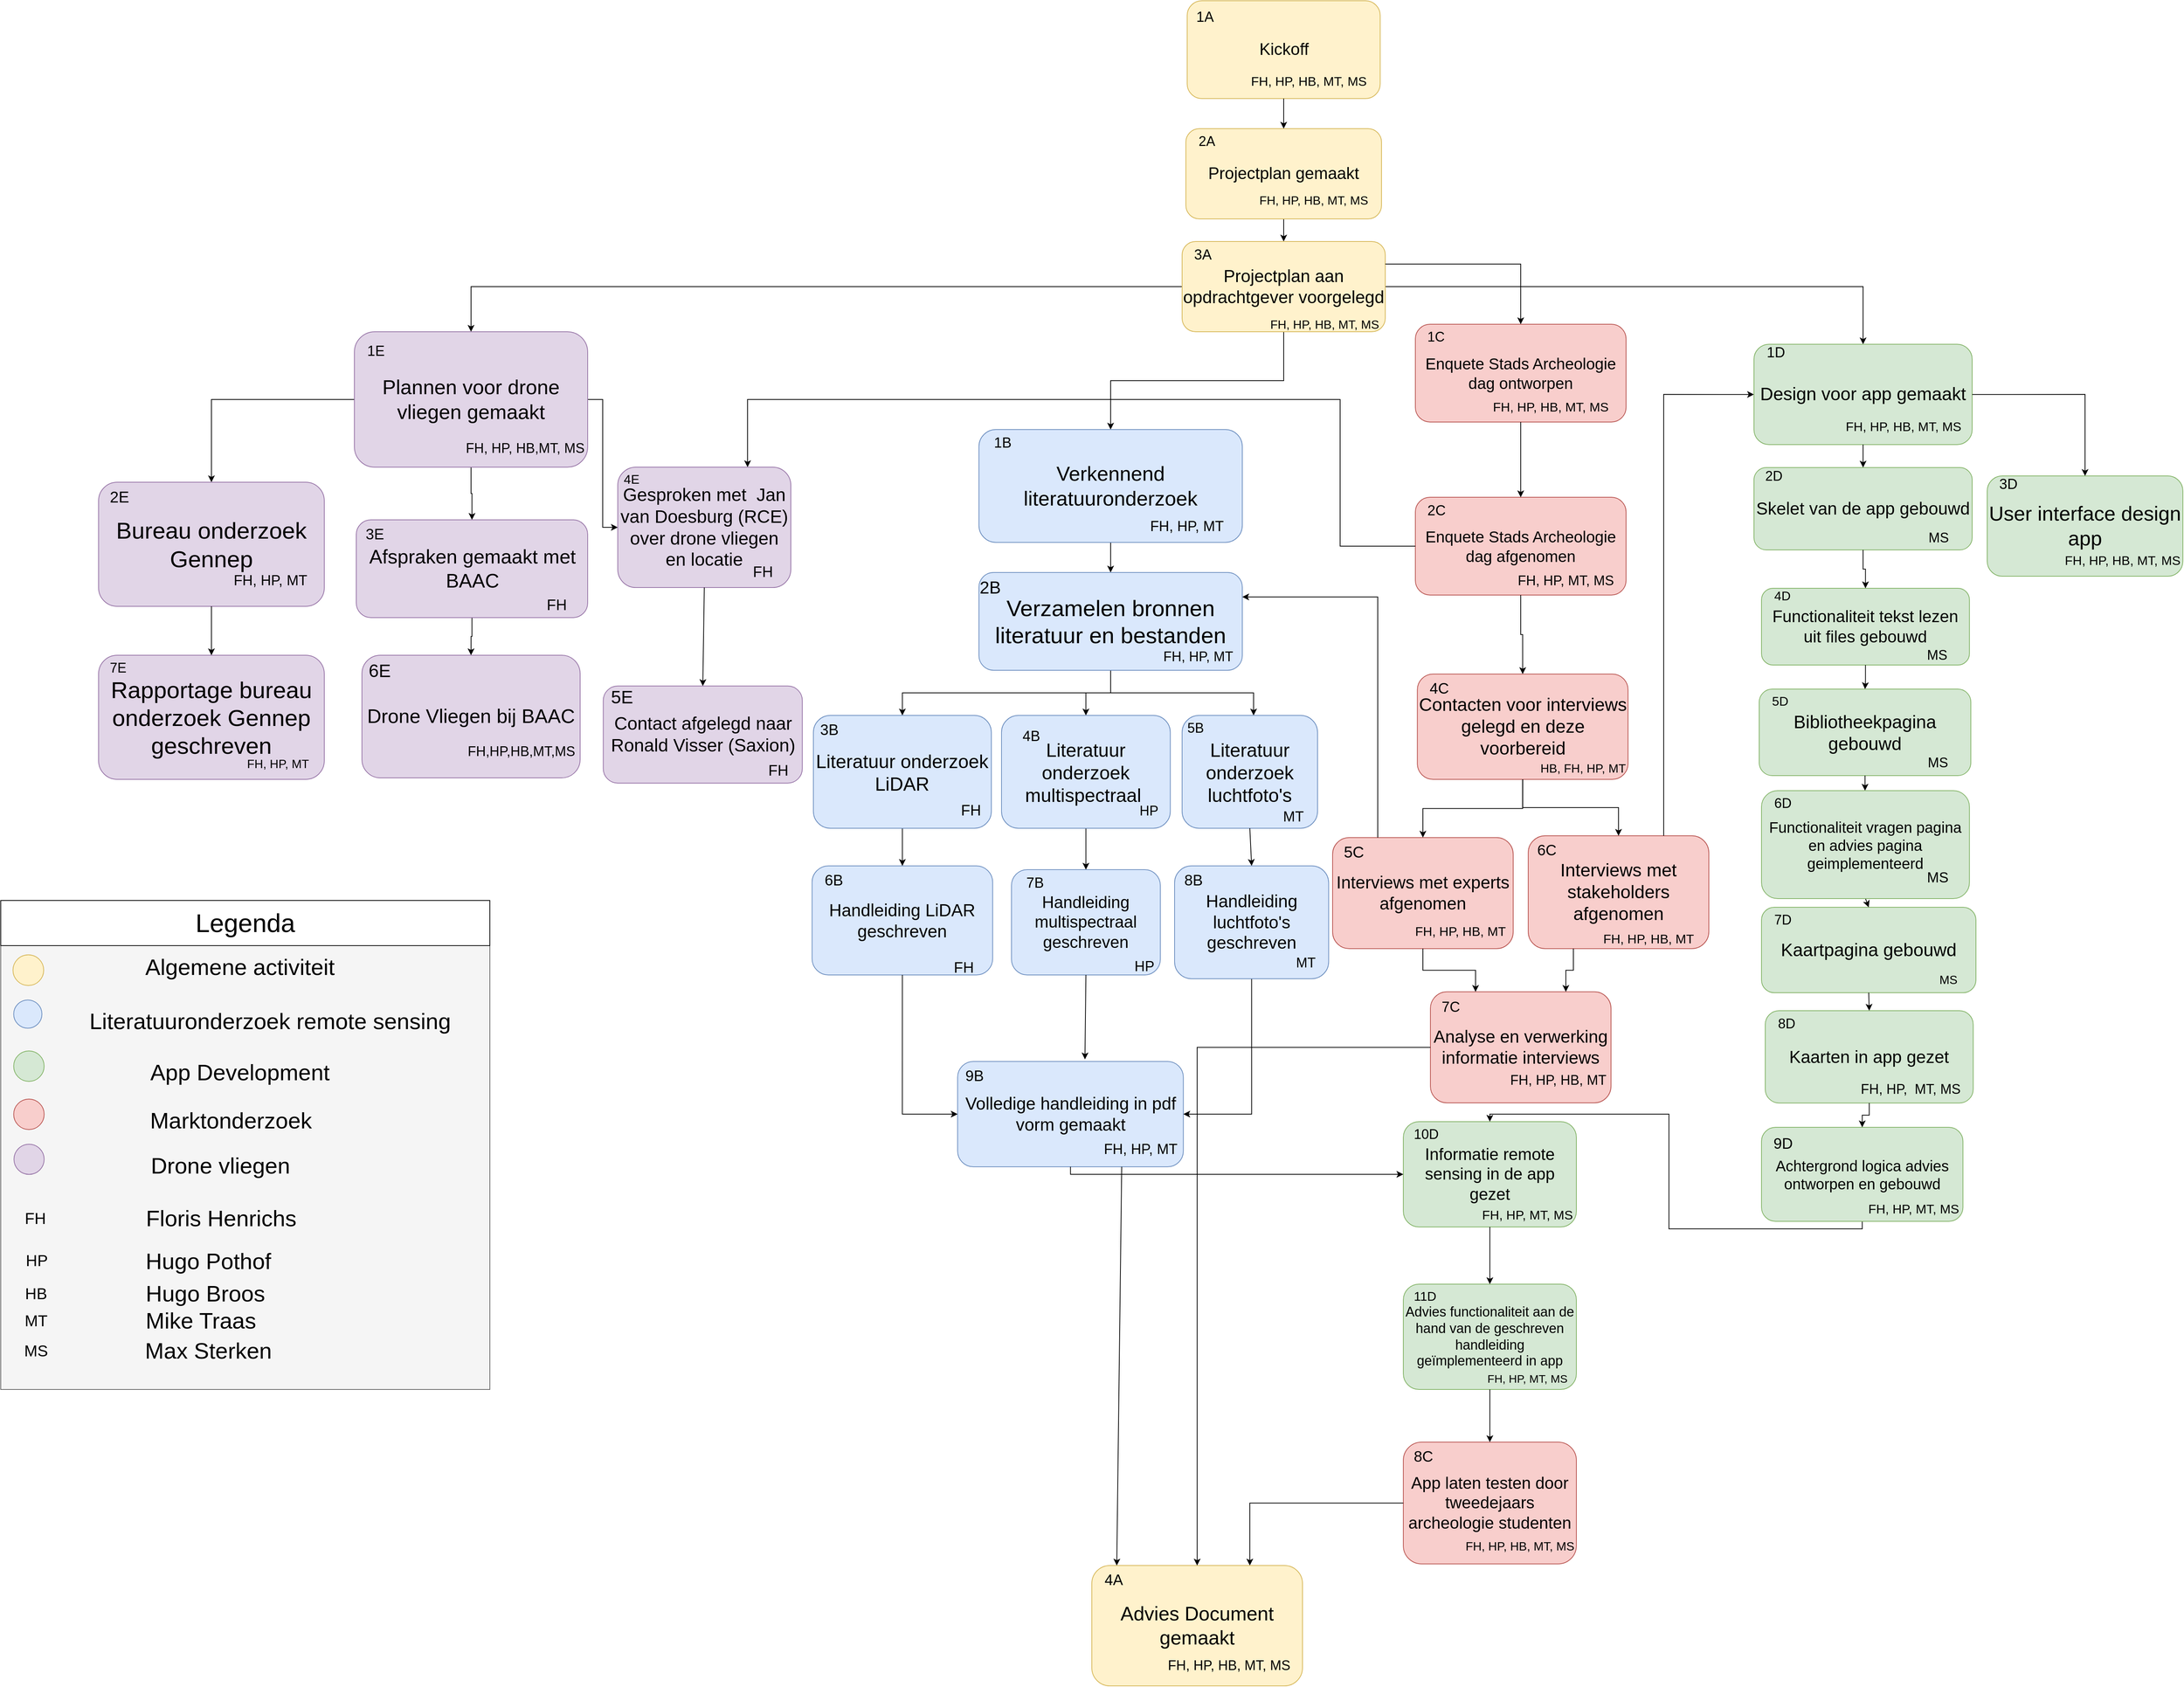 <mxfile version="22.1.18" type="gitlab">
  <diagram name="Pagina-1" id="hC3suqmQke7wl9KMhECB">
    <mxGraphModel dx="3054" dy="743" grid="1" gridSize="10" guides="1" tooltips="1" connect="1" arrows="1" fold="1" page="1" pageScale="1" pageWidth="827" pageHeight="1169" math="0" shadow="0">
      <root>
        <mxCell id="0" />
        <mxCell id="1" parent="0" />
        <mxCell id="HLW4yrqOA1MUcVgEDOPn-8" value="" style="edgeStyle=orthogonalEdgeStyle;rounded=0;orthogonalLoop=1;jettySize=auto;html=1;" parent="1" source="HLW4yrqOA1MUcVgEDOPn-5" target="HLW4yrqOA1MUcVgEDOPn-7" edge="1">
          <mxGeometry relative="1" as="geometry" />
        </mxCell>
        <mxCell id="HLW4yrqOA1MUcVgEDOPn-10" value="" style="edgeStyle=orthogonalEdgeStyle;rounded=0;orthogonalLoop=1;jettySize=auto;html=1;entryX=0.5;entryY=0;entryDx=0;entryDy=0;" parent="1" source="HLW4yrqOA1MUcVgEDOPn-5" target="HLW4yrqOA1MUcVgEDOPn-132" edge="1">
          <mxGeometry relative="1" as="geometry" />
        </mxCell>
        <mxCell id="HLW4yrqOA1MUcVgEDOPn-18" value="" style="edgeStyle=orthogonalEdgeStyle;rounded=0;orthogonalLoop=1;jettySize=auto;html=1;" parent="1" source="HLW4yrqOA1MUcVgEDOPn-7" target="HLW4yrqOA1MUcVgEDOPn-13" edge="1">
          <mxGeometry relative="1" as="geometry" />
        </mxCell>
        <mxCell id="HLW4yrqOA1MUcVgEDOPn-22" value="" style="edgeStyle=orthogonalEdgeStyle;rounded=0;orthogonalLoop=1;jettySize=auto;html=1;" parent="1" source="HLW4yrqOA1MUcVgEDOPn-13" target="HLW4yrqOA1MUcVgEDOPn-20" edge="1">
          <mxGeometry relative="1" as="geometry" />
        </mxCell>
        <mxCell id="HLW4yrqOA1MUcVgEDOPn-23" value="" style="edgeStyle=orthogonalEdgeStyle;rounded=0;orthogonalLoop=1;jettySize=auto;html=1;" parent="1" source="HLW4yrqOA1MUcVgEDOPn-13" target="HLW4yrqOA1MUcVgEDOPn-19" edge="1">
          <mxGeometry relative="1" as="geometry" />
        </mxCell>
        <mxCell id="HLW4yrqOA1MUcVgEDOPn-24" value="" style="edgeStyle=orthogonalEdgeStyle;rounded=0;orthogonalLoop=1;jettySize=auto;html=1;" parent="1" source="HLW4yrqOA1MUcVgEDOPn-13" target="HLW4yrqOA1MUcVgEDOPn-21" edge="1">
          <mxGeometry relative="1" as="geometry">
            <Array as="points">
              <mxPoint x="25" y="990" />
              <mxPoint x="215" y="990" />
            </Array>
          </mxGeometry>
        </mxCell>
        <mxCell id="HLW4yrqOA1MUcVgEDOPn-59" value="" style="edgeStyle=orthogonalEdgeStyle;rounded=0;orthogonalLoop=1;jettySize=auto;html=1;" parent="1" source="HLW4yrqOA1MUcVgEDOPn-55" target="HLW4yrqOA1MUcVgEDOPn-58" edge="1">
          <mxGeometry relative="1" as="geometry" />
        </mxCell>
        <mxCell id="HLW4yrqOA1MUcVgEDOPn-61" value="" style="edgeStyle=orthogonalEdgeStyle;rounded=0;orthogonalLoop=1;jettySize=auto;html=1;" parent="1" source="HLW4yrqOA1MUcVgEDOPn-55" target="HLW4yrqOA1MUcVgEDOPn-60" edge="1">
          <mxGeometry relative="1" as="geometry" />
        </mxCell>
        <mxCell id="HLW4yrqOA1MUcVgEDOPn-65" value="" style="edgeStyle=orthogonalEdgeStyle;rounded=0;orthogonalLoop=1;jettySize=auto;html=1;" parent="1" source="HLW4yrqOA1MUcVgEDOPn-55" target="HLW4yrqOA1MUcVgEDOPn-64" edge="1">
          <mxGeometry relative="1" as="geometry" />
        </mxCell>
        <mxCell id="HLW4yrqOA1MUcVgEDOPn-57" value="" style="endArrow=classic;html=1;rounded=0;entryX=0.5;entryY=0;entryDx=0;entryDy=0;exitX=0;exitY=0.5;exitDx=0;exitDy=0;strokeColor=default;edgeStyle=orthogonalEdgeStyle;" parent="1" source="HLW4yrqOA1MUcVgEDOPn-5" target="HLW4yrqOA1MUcVgEDOPn-55" edge="1">
          <mxGeometry width="50" height="50" relative="1" as="geometry">
            <mxPoint x="-100" y="600" as="sourcePoint" />
            <mxPoint x="-50" y="550" as="targetPoint" />
          </mxGeometry>
        </mxCell>
        <mxCell id="HLW4yrqOA1MUcVgEDOPn-69" value="" style="edgeStyle=orthogonalEdgeStyle;rounded=0;orthogonalLoop=1;jettySize=auto;html=1;" parent="1" source="HLW4yrqOA1MUcVgEDOPn-58" target="HLW4yrqOA1MUcVgEDOPn-62" edge="1">
          <mxGeometry relative="1" as="geometry" />
        </mxCell>
        <mxCell id="HLW4yrqOA1MUcVgEDOPn-81" value="" style="group" parent="1" vertex="1" connectable="0">
          <mxGeometry x="110" y="1160" width="190" height="90" as="geometry" />
        </mxCell>
        <mxCell id="HLW4yrqOA1MUcVgEDOPn-234" value="" style="group" parent="HLW4yrqOA1MUcVgEDOPn-81" vertex="1" connectable="0">
          <mxGeometry x="10" y="-140" width="180" height="150" as="geometry" />
        </mxCell>
        <mxCell id="HLW4yrqOA1MUcVgEDOPn-21" value="&lt;font style=&quot;font-size: 25px;&quot;&gt;Literatuur onderzoek luchtfoto&#39;s&lt;/font&gt;" style="whiteSpace=wrap;html=1;rounded=1;fillColor=#dae8fc;strokeColor=#6c8ebf;" parent="HLW4yrqOA1MUcVgEDOPn-234" vertex="1">
          <mxGeometry width="180" height="150" as="geometry" />
        </mxCell>
        <mxCell id="HLW4yrqOA1MUcVgEDOPn-45" value="&lt;font style=&quot;font-size: 18px;&quot;&gt;5B&lt;/font&gt;" style="text;whiteSpace=wrap;html=1;" parent="HLW4yrqOA1MUcVgEDOPn-234" vertex="1">
          <mxGeometry x="5.294" width="42.353" height="66.667" as="geometry" />
        </mxCell>
        <mxCell id="HLW4yrqOA1MUcVgEDOPn-91" value="&lt;font style=&quot;font-size: 19px;&quot;&gt;MT&lt;/font&gt;" style="text;html=1;strokeColor=none;fillColor=none;align=center;verticalAlign=middle;whiteSpace=wrap;rounded=0;" parent="HLW4yrqOA1MUcVgEDOPn-234" vertex="1">
          <mxGeometry x="116.471" y="110" width="63.529" height="50" as="geometry" />
        </mxCell>
        <mxCell id="HLW4yrqOA1MUcVgEDOPn-82" value="" style="group" parent="1" vertex="1" connectable="0">
          <mxGeometry x="-100" y="1295" width="210.0" height="90" as="geometry" />
        </mxCell>
        <mxCell id="HLW4yrqOA1MUcVgEDOPn-236" value="" style="group" parent="HLW4yrqOA1MUcVgEDOPn-82" vertex="1" connectable="0">
          <mxGeometry x="2.16" y="-70" width="207.84" height="153.333" as="geometry" />
        </mxCell>
        <mxCell id="HLW4yrqOA1MUcVgEDOPn-73" value="&lt;font style=&quot;font-size: 22px;&quot;&gt;Handleiding multispectraal geschreven&lt;/font&gt;" style="whiteSpace=wrap;html=1;rounded=1;fillColor=#dae8fc;strokeColor=#6c8ebf;" parent="HLW4yrqOA1MUcVgEDOPn-236" vertex="1">
          <mxGeometry x="-8.92" width="197.84" height="140" as="geometry" />
        </mxCell>
        <mxCell id="HLW4yrqOA1MUcVgEDOPn-74" value="&lt;font style=&quot;font-size: 19px;&quot;&gt;7B&lt;/font&gt;" style="text;whiteSpace=wrap;html=1;" parent="HLW4yrqOA1MUcVgEDOPn-236" vertex="1">
          <mxGeometry x="8.617" width="54.956" height="62.222" as="geometry" />
        </mxCell>
        <mxCell id="HLW4yrqOA1MUcVgEDOPn-238" value="&lt;font style=&quot;font-size: 19px;&quot;&gt;HP&lt;/font&gt;" style="text;html=1;strokeColor=none;fillColor=none;align=center;verticalAlign=middle;whiteSpace=wrap;rounded=0;" parent="HLW4yrqOA1MUcVgEDOPn-236" vertex="1">
          <mxGeometry x="127.84" y="105" width="80.0" height="48.333" as="geometry" />
        </mxCell>
        <mxCell id="HLW4yrqOA1MUcVgEDOPn-83" value="" style="group" parent="1" vertex="1" connectable="0">
          <mxGeometry x="-370" y="1240" width="240" height="145" as="geometry" />
        </mxCell>
        <mxCell id="HLW4yrqOA1MUcVgEDOPn-70" value="&lt;font style=&quot;font-size: 23px;&quot;&gt;Handleiding LiDAR geschreven&lt;/font&gt;" style="whiteSpace=wrap;html=1;rounded=1;fillColor=#dae8fc;strokeColor=#6c8ebf;" parent="HLW4yrqOA1MUcVgEDOPn-83" vertex="1">
          <mxGeometry x="-1.76" y="-20" width="240.0" height="145" as="geometry" />
        </mxCell>
        <mxCell id="HLW4yrqOA1MUcVgEDOPn-72" value="&lt;font style=&quot;font-size: 20px;&quot;&gt;FH&lt;/font&gt;" style="text;html=1;strokeColor=none;fillColor=none;align=center;verticalAlign=middle;whiteSpace=wrap;rounded=0;" parent="HLW4yrqOA1MUcVgEDOPn-83" vertex="1">
          <mxGeometry x="160.0" y="89.997" width="80.0" height="48.333" as="geometry" />
        </mxCell>
        <mxCell id="HLW4yrqOA1MUcVgEDOPn-85" value="" style="endArrow=classic;html=1;rounded=0;entryX=0.5;entryY=0;entryDx=0;entryDy=0;exitX=0.5;exitY=1;exitDx=0;exitDy=0;" parent="1" source="HLW4yrqOA1MUcVgEDOPn-21" target="HLW4yrqOA1MUcVgEDOPn-76" edge="1">
          <mxGeometry width="50" height="50" relative="1" as="geometry">
            <mxPoint x="75" y="1135" as="sourcePoint" />
            <mxPoint x="125" y="1085" as="targetPoint" />
          </mxGeometry>
        </mxCell>
        <mxCell id="HLW4yrqOA1MUcVgEDOPn-86" value="" style="endArrow=classic;html=1;rounded=0;entryX=0.5;entryY=0;entryDx=0;entryDy=0;exitX=0.5;exitY=1;exitDx=0;exitDy=0;" parent="1" source="HLW4yrqOA1MUcVgEDOPn-20" target="HLW4yrqOA1MUcVgEDOPn-73" edge="1">
          <mxGeometry width="50" height="50" relative="1" as="geometry">
            <mxPoint x="-15" y="1095" as="sourcePoint" />
            <mxPoint x="-15" y="1135" as="targetPoint" />
          </mxGeometry>
        </mxCell>
        <mxCell id="HLW4yrqOA1MUcVgEDOPn-88" value="" style="endArrow=classic;html=1;rounded=0;entryX=0.5;entryY=0;entryDx=0;entryDy=0;exitX=0.5;exitY=1;exitDx=0;exitDy=0;" parent="1" source="HLW4yrqOA1MUcVgEDOPn-19" target="HLW4yrqOA1MUcVgEDOPn-70" edge="1">
          <mxGeometry width="50" height="50" relative="1" as="geometry">
            <mxPoint x="-225" y="1095" as="sourcePoint" />
            <mxPoint x="-225" y="1135" as="targetPoint" />
          </mxGeometry>
        </mxCell>
        <mxCell id="HLW4yrqOA1MUcVgEDOPn-105" value="" style="group" parent="1" vertex="1" connectable="0">
          <mxGeometry x="320" y="1175" width="240" height="155" as="geometry" />
        </mxCell>
        <mxCell id="HLW4yrqOA1MUcVgEDOPn-25" value="&lt;font style=&quot;font-size: 23px;&quot;&gt;Interviews met experts afgenomen&lt;/font&gt;" style="whiteSpace=wrap;html=1;rounded=1;fillColor=#f8cecc;strokeColor=#b85450;" parent="HLW4yrqOA1MUcVgEDOPn-105" vertex="1">
          <mxGeometry y="7.381" width="240.0" height="147.619" as="geometry" />
        </mxCell>
        <mxCell id="HLW4yrqOA1MUcVgEDOPn-46" value="&lt;font style=&quot;font-size: 21px;&quot;&gt;5C&lt;/font&gt;" style="text;whiteSpace=wrap;html=1;" parent="HLW4yrqOA1MUcVgEDOPn-105" vertex="1">
          <mxGeometry x="12.632" y="7.38" width="63.158" height="59.048" as="geometry" />
        </mxCell>
        <mxCell id="HLW4yrqOA1MUcVgEDOPn-104" value="&lt;font style=&quot;font-size: 17px;&quot;&gt;FH, HP, HB, MT&lt;/font&gt;" style="text;html=1;strokeColor=none;fillColor=none;align=center;verticalAlign=middle;whiteSpace=wrap;rounded=0;" parent="HLW4yrqOA1MUcVgEDOPn-105" vertex="1">
          <mxGeometry x="100" y="110.71" width="140" height="44.29" as="geometry" />
        </mxCell>
        <mxCell id="HLW4yrqOA1MUcVgEDOPn-110" value="" style="group" parent="1" vertex="1" connectable="0">
          <mxGeometry x="580" y="1180" width="240" height="170" as="geometry" />
        </mxCell>
        <mxCell id="HLW4yrqOA1MUcVgEDOPn-111" value="&lt;font style=&quot;font-size: 24px;&quot;&gt;Interviews met stakeholders afgenomen&lt;/font&gt;" style="whiteSpace=wrap;html=1;rounded=1;fillColor=#f8cecc;strokeColor=#b85450;" parent="HLW4yrqOA1MUcVgEDOPn-110" vertex="1">
          <mxGeometry width="240" height="150" as="geometry" />
        </mxCell>
        <mxCell id="HLW4yrqOA1MUcVgEDOPn-112" value="&lt;font style=&quot;font-size: 20px;&quot;&gt;6C&lt;/font&gt;" style="text;whiteSpace=wrap;html=1;" parent="HLW4yrqOA1MUcVgEDOPn-110" vertex="1">
          <mxGeometry x="10.435" width="52.174" height="64.762" as="geometry" />
        </mxCell>
        <mxCell id="HLW4yrqOA1MUcVgEDOPn-113" value="&lt;font style=&quot;font-size: 17px;&quot;&gt;FH, HP, HB, MT&lt;/font&gt;" style="text;html=1;strokeColor=none;fillColor=none;align=center;verticalAlign=middle;whiteSpace=wrap;rounded=0;" parent="HLW4yrqOA1MUcVgEDOPn-110" vertex="1">
          <mxGeometry x="90" y="113.33" width="140" height="48.57" as="geometry" />
        </mxCell>
        <mxCell id="HLW4yrqOA1MUcVgEDOPn-115" value="" style="group" parent="1" vertex="1" connectable="0">
          <mxGeometry x="462.63" y="965" width="260" height="180" as="geometry" />
        </mxCell>
        <mxCell id="HLW4yrqOA1MUcVgEDOPn-224" value="" style="group" parent="HLW4yrqOA1MUcVgEDOPn-115" vertex="1" connectable="0">
          <mxGeometry x="-30" width="280" height="140" as="geometry" />
        </mxCell>
        <mxCell id="HLW4yrqOA1MUcVgEDOPn-14" value="&lt;span style=&quot;font-size: 24px;&quot;&gt;Contacten voor interviews gelegd en deze voorbereid&lt;/span&gt;" style="whiteSpace=wrap;html=1;rounded=1;fillColor=#f8cecc;strokeColor=#b85450;" parent="HLW4yrqOA1MUcVgEDOPn-224" vertex="1">
          <mxGeometry width="280" height="140" as="geometry" />
        </mxCell>
        <mxCell id="HLW4yrqOA1MUcVgEDOPn-47" value="&lt;font style=&quot;font-size: 20px;&quot;&gt;4C&lt;/font&gt;" style="text;whiteSpace=wrap;html=1;" parent="HLW4yrqOA1MUcVgEDOPn-224" vertex="1">
          <mxGeometry x="14" width="46" height="30" as="geometry" />
        </mxCell>
        <mxCell id="HLW4yrqOA1MUcVgEDOPn-103" value="&lt;font style=&quot;font-size: 16px;&quot;&gt;HB, FH, HP, MT&lt;/font&gt;" style="text;html=1;strokeColor=none;fillColor=none;align=center;verticalAlign=middle;whiteSpace=wrap;rounded=0;" parent="HLW4yrqOA1MUcVgEDOPn-224" vertex="1">
          <mxGeometry x="160" y="110" width="120" height="30" as="geometry" />
        </mxCell>
        <mxCell id="HLW4yrqOA1MUcVgEDOPn-116" value="" style="endArrow=classic;html=1;rounded=0;exitX=0.5;exitY=1;exitDx=0;exitDy=0;entryX=0.5;entryY=0;entryDx=0;entryDy=0;edgeStyle=orthogonalEdgeStyle;" parent="1" source="HLW4yrqOA1MUcVgEDOPn-14" target="HLW4yrqOA1MUcVgEDOPn-25" edge="1">
          <mxGeometry width="50" height="50" relative="1" as="geometry">
            <mxPoint x="770" y="915.5" as="sourcePoint" />
            <mxPoint x="820" y="865.5" as="targetPoint" />
          </mxGeometry>
        </mxCell>
        <mxCell id="HLW4yrqOA1MUcVgEDOPn-121" value="" style="group" parent="1" vertex="1" connectable="0">
          <mxGeometry x="430" y="730" width="280" height="130" as="geometry" />
        </mxCell>
        <mxCell id="HLW4yrqOA1MUcVgEDOPn-122" value="&lt;font style=&quot;font-size: 21px;&quot;&gt;Enquete Stads Archeologie dag afgenomen&lt;/font&gt;" style="whiteSpace=wrap;html=1;rounded=1;fillColor=#f8cecc;strokeColor=#b85450;" parent="HLW4yrqOA1MUcVgEDOPn-121" vertex="1">
          <mxGeometry width="280" height="130" as="geometry" />
        </mxCell>
        <mxCell id="HLW4yrqOA1MUcVgEDOPn-123" value="&lt;font style=&quot;font-size: 19px;&quot;&gt;2C&lt;/font&gt;" style="text;whiteSpace=wrap;html=1;" parent="HLW4yrqOA1MUcVgEDOPn-121" vertex="1">
          <mxGeometry x="14.211" width="71.053" height="39" as="geometry" />
        </mxCell>
        <mxCell id="HLW4yrqOA1MUcVgEDOPn-124" value="&lt;font style=&quot;font-size: 18px;&quot;&gt;FH, HP, MT, MS&lt;/font&gt;" style="text;html=1;strokeColor=none;fillColor=none;align=center;verticalAlign=middle;whiteSpace=wrap;rounded=0;" parent="HLW4yrqOA1MUcVgEDOPn-121" vertex="1">
          <mxGeometry x="130" y="91" width="140" height="39" as="geometry" />
        </mxCell>
        <mxCell id="HLW4yrqOA1MUcVgEDOPn-126" value="" style="group" parent="1" vertex="1" connectable="0">
          <mxGeometry x="-970" y="940" width="290" height="170" as="geometry" />
        </mxCell>
        <mxCell id="HLW4yrqOA1MUcVgEDOPn-62" value="&lt;font style=&quot;font-size: 26px;&quot;&gt;Drone Vliegen bij BAAC&lt;/font&gt;" style="whiteSpace=wrap;html=1;fillColor=#e1d5e7;strokeColor=#9673a6;rounded=1;" parent="HLW4yrqOA1MUcVgEDOPn-126" vertex="1">
          <mxGeometry width="290" height="162.99" as="geometry" />
        </mxCell>
        <mxCell id="HLW4yrqOA1MUcVgEDOPn-97" value="&lt;font style=&quot;font-size: 18px;&quot;&gt;FH,HP,HB,MT,MS&lt;/font&gt;" style="text;html=1;strokeColor=none;fillColor=none;align=center;verticalAlign=middle;whiteSpace=wrap;rounded=0;" parent="HLW4yrqOA1MUcVgEDOPn-126" vertex="1">
          <mxGeometry x="143.001" y="92.887" width="138.409" height="70.103" as="geometry" />
        </mxCell>
        <mxCell id="HLW4yrqOA1MUcVgEDOPn-220" value="&lt;font style=&quot;font-size: 24px;&quot;&gt;6E&lt;/font&gt;" style="text;whiteSpace=wrap;html=1;" parent="HLW4yrqOA1MUcVgEDOPn-126" vertex="1">
          <mxGeometry x="6.591" width="65.909" height="56.082" as="geometry" />
        </mxCell>
        <mxCell id="HLW4yrqOA1MUcVgEDOPn-128" value="" style="endArrow=classic;html=1;rounded=0;entryX=0.75;entryY=0;entryDx=0;entryDy=0;exitX=0;exitY=0.5;exitDx=0;exitDy=0;edgeStyle=orthogonalEdgeStyle;" parent="1" source="HLW4yrqOA1MUcVgEDOPn-122" target="HLW4yrqOA1MUcVgEDOPn-64" edge="1">
          <mxGeometry width="50" height="50" relative="1" as="geometry">
            <mxPoint x="-120" y="990" as="sourcePoint" />
            <mxPoint x="-70" y="940" as="targetPoint" />
            <Array as="points">
              <mxPoint x="330" y="795" />
              <mxPoint x="330" y="600" />
              <mxPoint x="-457" y="600" />
            </Array>
          </mxGeometry>
        </mxCell>
        <mxCell id="HLW4yrqOA1MUcVgEDOPn-129" value="" style="group" parent="1" vertex="1" connectable="0">
          <mxGeometry x="150" y="80" width="240" height="440" as="geometry" />
        </mxCell>
        <mxCell id="HLW4yrqOA1MUcVgEDOPn-6" value="" style="edgeStyle=orthogonalEdgeStyle;rounded=0;orthogonalLoop=1;jettySize=auto;html=1;" parent="HLW4yrqOA1MUcVgEDOPn-129" source="HLW4yrqOA1MUcVgEDOPn-3" target="HLW4yrqOA1MUcVgEDOPn-5" edge="1">
          <mxGeometry relative="1" as="geometry" />
        </mxCell>
        <mxCell id="HLW4yrqOA1MUcVgEDOPn-171" value="" style="group" parent="HLW4yrqOA1MUcVgEDOPn-129" vertex="1" connectable="0">
          <mxGeometry x="-30" y="310" width="270" height="130" as="geometry" />
        </mxCell>
        <mxCell id="HLW4yrqOA1MUcVgEDOPn-5" value="&lt;font style=&quot;font-size: 23px;&quot;&gt;Projectplan aan opdrachtgever voorgelegd&lt;/font&gt;" style="whiteSpace=wrap;html=1;rounded=1;fillColor=#fff2cc;strokeColor=#d6b656;" parent="HLW4yrqOA1MUcVgEDOPn-171" vertex="1">
          <mxGeometry width="270" height="120" as="geometry" />
        </mxCell>
        <mxCell id="HLW4yrqOA1MUcVgEDOPn-40" value="&lt;font style=&quot;font-size: 19px;&quot;&gt;3A&lt;/font&gt;" style="text;whiteSpace=wrap;html=1;" parent="HLW4yrqOA1MUcVgEDOPn-171" vertex="1">
          <mxGeometry x="14.211" width="71.053" height="53.333" as="geometry" />
        </mxCell>
        <mxCell id="HLW4yrqOA1MUcVgEDOPn-101" value="&lt;font style=&quot;font-size: 16px;&quot;&gt;FH, HP, HB, MT, MS&lt;/font&gt;" style="text;html=1;strokeColor=none;fillColor=none;align=center;verticalAlign=middle;whiteSpace=wrap;rounded=0;strokeWidth=0;" parent="HLW4yrqOA1MUcVgEDOPn-171" vertex="1">
          <mxGeometry x="110" y="90" width="159.47" height="40" as="geometry" />
        </mxCell>
        <mxCell id="HLW4yrqOA1MUcVgEDOPn-172" value="" style="group" parent="HLW4yrqOA1MUcVgEDOPn-129" vertex="1" connectable="0">
          <mxGeometry x="10" y="170" width="220" height="110" as="geometry" />
        </mxCell>
        <mxCell id="HLW4yrqOA1MUcVgEDOPn-3" value="&lt;font style=&quot;font-size: 22px;&quot;&gt;Projectplan gemaakt&lt;/font&gt;" style="whiteSpace=wrap;html=1;rounded=1;fillColor=#fff2cc;strokeColor=#d6b656;" parent="HLW4yrqOA1MUcVgEDOPn-172" vertex="1">
          <mxGeometry x="-35" y="-10" width="260" height="120" as="geometry" />
        </mxCell>
        <mxCell id="HLW4yrqOA1MUcVgEDOPn-100" value="&lt;font style=&quot;font-size: 16px;&quot;&gt;FH, HP, HB, MT, MS&lt;/font&gt;" style="text;html=1;strokeColor=none;fillColor=none;align=center;verticalAlign=middle;whiteSpace=wrap;rounded=0;" parent="HLW4yrqOA1MUcVgEDOPn-172" vertex="1">
          <mxGeometry x="60" y="70" width="150" height="30" as="geometry" />
        </mxCell>
        <mxCell id="HLW4yrqOA1MUcVgEDOPn-173" value="" style="group" parent="HLW4yrqOA1MUcVgEDOPn-129" vertex="1" connectable="0">
          <mxGeometry x="-40" y="-10" width="270" height="130" as="geometry" />
        </mxCell>
        <mxCell id="HLW4yrqOA1MUcVgEDOPn-2" value="&lt;font style=&quot;font-size: 22px;&quot;&gt;Kickoff&lt;/font&gt;" style="rounded=1;whiteSpace=wrap;html=1;fillColor=#fff2cc;strokeColor=#d6b656;" parent="HLW4yrqOA1MUcVgEDOPn-173" vertex="1">
          <mxGeometry x="16.75" width="256.5" height="130" as="geometry" />
        </mxCell>
        <mxCell id="HLW4yrqOA1MUcVgEDOPn-34" value="&lt;font style=&quot;font-size: 17px;&quot;&gt;FH, HP, HB, MT, MS&lt;/font&gt;" style="text;html=1;strokeColor=none;fillColor=none;align=center;verticalAlign=middle;whiteSpace=wrap;rounded=0;" parent="HLW4yrqOA1MUcVgEDOPn-173" vertex="1">
          <mxGeometry x="100" y="86.67" width="156.5" height="43.33" as="geometry" />
        </mxCell>
        <mxCell id="HLW4yrqOA1MUcVgEDOPn-38" value="&lt;font style=&quot;font-size: 19px;&quot;&gt;1A&lt;/font&gt;" style="text;html=1;strokeColor=none;fillColor=none;align=center;verticalAlign=middle;whiteSpace=wrap;rounded=0;" parent="HLW4yrqOA1MUcVgEDOPn-173" vertex="1">
          <mxGeometry width="81" height="43.333" as="geometry" />
        </mxCell>
        <mxCell id="HLW4yrqOA1MUcVgEDOPn-229" value="" style="endArrow=classic;html=1;rounded=0;entryX=0.5;entryY=0;entryDx=0;entryDy=0;exitX=0.5;exitY=1;exitDx=0;exitDy=0;" parent="HLW4yrqOA1MUcVgEDOPn-129" source="HLW4yrqOA1MUcVgEDOPn-2" target="HLW4yrqOA1MUcVgEDOPn-3" edge="1">
          <mxGeometry width="50" height="50" relative="1" as="geometry">
            <mxPoint x="160" y="240" as="sourcePoint" />
            <mxPoint x="210" y="190" as="targetPoint" />
          </mxGeometry>
        </mxCell>
        <mxCell id="HLW4yrqOA1MUcVgEDOPn-39" value="&lt;font style=&quot;font-size: 18px;&quot;&gt;2A&lt;/font&gt;" style="text;whiteSpace=wrap;html=1;" parent="HLW4yrqOA1MUcVgEDOPn-129" vertex="1">
          <mxGeometry x="-10" y="160" width="50" height="40" as="geometry" />
        </mxCell>
        <mxCell id="HLW4yrqOA1MUcVgEDOPn-130" value="" style="endArrow=classic;html=1;rounded=0;entryX=1;entryY=0.25;entryDx=0;entryDy=0;exitX=0.75;exitY=0;exitDx=0;exitDy=0;edgeStyle=orthogonalEdgeStyle;" parent="1" source="HLW4yrqOA1MUcVgEDOPn-46" target="HLW4yrqOA1MUcVgEDOPn-13" edge="1">
          <mxGeometry width="50" height="50" relative="1" as="geometry">
            <mxPoint x="390" y="1040" as="sourcePoint" />
            <mxPoint x="490" y="1150" as="targetPoint" />
          </mxGeometry>
        </mxCell>
        <mxCell id="HLW4yrqOA1MUcVgEDOPn-135" value="" style="endArrow=classic;html=1;rounded=0;entryX=0;entryY=0.5;entryDx=0;entryDy=0;exitX=0.75;exitY=0;exitDx=0;exitDy=0;edgeStyle=orthogonalEdgeStyle;" parent="1" source="HLW4yrqOA1MUcVgEDOPn-111" target="HLW4yrqOA1MUcVgEDOPn-132" edge="1">
          <mxGeometry width="50" height="50" relative="1" as="geometry">
            <mxPoint x="590" y="1110" as="sourcePoint" />
            <mxPoint x="640" y="1060" as="targetPoint" />
          </mxGeometry>
        </mxCell>
        <mxCell id="HLW4yrqOA1MUcVgEDOPn-144" value="" style="group" parent="1" vertex="1" connectable="0">
          <mxGeometry x="-150" y="1480" width="300" height="140" as="geometry" />
        </mxCell>
        <mxCell id="HLW4yrqOA1MUcVgEDOPn-145" value="&lt;font style=&quot;font-size: 23px;&quot;&gt;Volledige handleiding in pdf vorm gemaakt&lt;/font&gt;" style="whiteSpace=wrap;html=1;rounded=1;fillColor=#dae8fc;strokeColor=#6c8ebf;" parent="HLW4yrqOA1MUcVgEDOPn-144" vertex="1">
          <mxGeometry x="-28.333" width="300" height="140" as="geometry" />
        </mxCell>
        <mxCell id="HLW4yrqOA1MUcVgEDOPn-146" value="&lt;font style=&quot;font-size: 20px;&quot;&gt;9B&lt;/font&gt;" style="text;whiteSpace=wrap;html=1;" parent="HLW4yrqOA1MUcVgEDOPn-144" vertex="1">
          <mxGeometry x="-20" width="83.333" height="62.222" as="geometry" />
        </mxCell>
        <mxCell id="HLW4yrqOA1MUcVgEDOPn-147" value="&lt;font style=&quot;font-size: 19px;&quot;&gt;FH, HP, MT&lt;/font&gt;" style="text;html=1;strokeColor=none;fillColor=none;align=center;verticalAlign=middle;whiteSpace=wrap;rounded=0;" parent="HLW4yrqOA1MUcVgEDOPn-144" vertex="1">
          <mxGeometry x="164.74" y="93.333" width="100" height="46.667" as="geometry" />
        </mxCell>
        <mxCell id="HLW4yrqOA1MUcVgEDOPn-149" value="" style="endArrow=classic;html=1;rounded=0;exitX=0.5;exitY=1;exitDx=0;exitDy=0;entryX=0;entryY=0.5;entryDx=0;entryDy=0;edgeStyle=orthogonalEdgeStyle;" parent="1" source="HLW4yrqOA1MUcVgEDOPn-70" target="HLW4yrqOA1MUcVgEDOPn-145" edge="1">
          <mxGeometry width="50" height="50" relative="1" as="geometry">
            <mxPoint x="140" y="1500" as="sourcePoint" />
            <mxPoint x="190" y="1450" as="targetPoint" />
          </mxGeometry>
        </mxCell>
        <mxCell id="HLW4yrqOA1MUcVgEDOPn-150" value="" style="endArrow=classic;html=1;rounded=0;entryX=0.564;entryY=-0.02;entryDx=0;entryDy=0;exitX=0.5;exitY=1;exitDx=0;exitDy=0;entryPerimeter=0;" parent="1" source="HLW4yrqOA1MUcVgEDOPn-73" target="HLW4yrqOA1MUcVgEDOPn-145" edge="1">
          <mxGeometry width="50" height="50" relative="1" as="geometry">
            <mxPoint x="140" y="1530" as="sourcePoint" />
            <mxPoint x="190" y="1480" as="targetPoint" />
          </mxGeometry>
        </mxCell>
        <mxCell id="HLW4yrqOA1MUcVgEDOPn-151" value="" style="endArrow=classic;html=1;rounded=0;entryX=1;entryY=0.5;entryDx=0;entryDy=0;exitX=0.5;exitY=1;exitDx=0;exitDy=0;edgeStyle=orthogonalEdgeStyle;" parent="1" source="HLW4yrqOA1MUcVgEDOPn-76" target="HLW4yrqOA1MUcVgEDOPn-145" edge="1">
          <mxGeometry width="50" height="50" relative="1" as="geometry">
            <mxPoint x="140" y="1530" as="sourcePoint" />
            <mxPoint x="190" y="1480" as="targetPoint" />
          </mxGeometry>
        </mxCell>
        <mxCell id="HLW4yrqOA1MUcVgEDOPn-154" value="" style="group" parent="1" vertex="1" connectable="0">
          <mxGeometry x="414" y="1560" width="230" height="140" as="geometry" />
        </mxCell>
        <mxCell id="HLW4yrqOA1MUcVgEDOPn-155" value="&lt;font style=&quot;font-size: 22px;&quot;&gt;Informatie remote sensing in de app gezet&lt;/font&gt;" style="whiteSpace=wrap;html=1;rounded=1;fillColor=#d5e8d4;strokeColor=#82b366;" parent="HLW4yrqOA1MUcVgEDOPn-154" vertex="1">
          <mxGeometry width="230" height="140" as="geometry" />
        </mxCell>
        <mxCell id="HLW4yrqOA1MUcVgEDOPn-156" value="&lt;font style=&quot;font-size: 18px;&quot;&gt;10D&lt;/font&gt;" style="text;whiteSpace=wrap;html=1;" parent="HLW4yrqOA1MUcVgEDOPn-154" vertex="1">
          <mxGeometry x="12.105" width="60.526" height="56" as="geometry" />
        </mxCell>
        <mxCell id="HLW4yrqOA1MUcVgEDOPn-159" value="&lt;font style=&quot;font-size: 17px;&quot;&gt;FH, HP, MT, MS&lt;/font&gt;" style="text;html=1;strokeColor=none;fillColor=none;align=center;verticalAlign=middle;whiteSpace=wrap;rounded=0;" parent="HLW4yrqOA1MUcVgEDOPn-154" vertex="1">
          <mxGeometry x="100" y="110" width="130" height="30" as="geometry" />
        </mxCell>
        <mxCell id="HLW4yrqOA1MUcVgEDOPn-157" value="" style="endArrow=classic;html=1;rounded=0;entryX=0.5;entryY=0;entryDx=0;entryDy=0;exitX=0.5;exitY=1;exitDx=0;exitDy=0;edgeStyle=orthogonalEdgeStyle;" parent="1" source="HLW4yrqOA1MUcVgEDOPn-202" target="HLW4yrqOA1MUcVgEDOPn-155" edge="1">
          <mxGeometry width="50" height="50" relative="1" as="geometry">
            <mxPoint x="640" y="1470" as="sourcePoint" />
            <mxPoint x="690" y="1420" as="targetPoint" />
          </mxGeometry>
        </mxCell>
        <mxCell id="HLW4yrqOA1MUcVgEDOPn-158" value="" style="endArrow=classic;html=1;rounded=0;exitX=0.5;exitY=1;exitDx=0;exitDy=0;entryX=0;entryY=0.5;entryDx=0;entryDy=0;edgeStyle=orthogonalEdgeStyle;" parent="1" source="HLW4yrqOA1MUcVgEDOPn-145" target="HLW4yrqOA1MUcVgEDOPn-155" edge="1">
          <mxGeometry width="50" height="50" relative="1" as="geometry">
            <mxPoint x="360" y="1770" as="sourcePoint" />
            <mxPoint x="350" y="1720" as="targetPoint" />
          </mxGeometry>
        </mxCell>
        <mxCell id="HLW4yrqOA1MUcVgEDOPn-161" value="" style="group" parent="1" vertex="1" connectable="0">
          <mxGeometry x="414" y="1776" width="230" height="140" as="geometry" />
        </mxCell>
        <mxCell id="HLW4yrqOA1MUcVgEDOPn-162" value="&lt;font style=&quot;font-size: 18px;&quot;&gt;Advies functionaliteit aan de hand van de geschreven handleiding geïmplementeerd in app&lt;/font&gt;" style="whiteSpace=wrap;html=1;rounded=1;fillColor=#d5e8d4;strokeColor=#82b366;" parent="HLW4yrqOA1MUcVgEDOPn-161" vertex="1">
          <mxGeometry width="230" height="140" as="geometry" />
        </mxCell>
        <mxCell id="HLW4yrqOA1MUcVgEDOPn-163" value="&lt;font style=&quot;font-size: 17px;&quot;&gt;11D&lt;/font&gt;" style="text;whiteSpace=wrap;html=1;" parent="HLW4yrqOA1MUcVgEDOPn-161" vertex="1">
          <mxGeometry x="12.105" width="60.526" height="56" as="geometry" />
        </mxCell>
        <mxCell id="HLW4yrqOA1MUcVgEDOPn-164" value="&lt;font style=&quot;font-size: 15px;&quot;&gt;FH, HP, MT, MS&lt;/font&gt;" style="text;html=1;strokeColor=none;fillColor=none;align=center;verticalAlign=middle;whiteSpace=wrap;rounded=0;" parent="HLW4yrqOA1MUcVgEDOPn-161" vertex="1">
          <mxGeometry x="100" y="110" width="130" height="30" as="geometry" />
        </mxCell>
        <mxCell id="HLW4yrqOA1MUcVgEDOPn-165" value="" style="edgeStyle=orthogonalEdgeStyle;rounded=0;orthogonalLoop=1;jettySize=auto;html=1;" parent="1" source="HLW4yrqOA1MUcVgEDOPn-155" target="HLW4yrqOA1MUcVgEDOPn-162" edge="1">
          <mxGeometry relative="1" as="geometry" />
        </mxCell>
        <mxCell id="HLW4yrqOA1MUcVgEDOPn-166" value="" style="group" parent="1" vertex="1" connectable="0">
          <mxGeometry x="414" y="1966" width="230" height="181.9" as="geometry" />
        </mxCell>
        <mxCell id="HLW4yrqOA1MUcVgEDOPn-167" value="&lt;font style=&quot;font-size: 22px;&quot;&gt;App laten testen door tweedejaars archeologie studenten&lt;/font&gt;" style="whiteSpace=wrap;html=1;rounded=1;fillColor=#f8cecc;strokeColor=#b85450;" parent="HLW4yrqOA1MUcVgEDOPn-166" vertex="1">
          <mxGeometry y="19.995" width="230.0" height="161.905" as="geometry" />
        </mxCell>
        <mxCell id="HLW4yrqOA1MUcVgEDOPn-168" value="&lt;font style=&quot;font-size: 20px;&quot;&gt;8C&lt;/font&gt;" style="text;whiteSpace=wrap;html=1;" parent="HLW4yrqOA1MUcVgEDOPn-166" vertex="1">
          <mxGeometry x="12.105" y="20" width="60.526" height="64.762" as="geometry" />
        </mxCell>
        <mxCell id="HLW4yrqOA1MUcVgEDOPn-169" value="&lt;font style=&quot;font-size: 16px;&quot;&gt;FH, HP, HB, MT, MS&lt;/font&gt;" style="text;html=1;strokeColor=none;fillColor=none;align=center;verticalAlign=middle;whiteSpace=wrap;rounded=0;" parent="HLW4yrqOA1MUcVgEDOPn-166" vertex="1">
          <mxGeometry x="80" y="133.33" width="150" height="48.57" as="geometry" />
        </mxCell>
        <mxCell id="HLW4yrqOA1MUcVgEDOPn-170" value="" style="edgeStyle=orthogonalEdgeStyle;rounded=0;orthogonalLoop=1;jettySize=auto;html=1;" parent="1" source="HLW4yrqOA1MUcVgEDOPn-162" target="HLW4yrqOA1MUcVgEDOPn-167" edge="1">
          <mxGeometry relative="1" as="geometry" />
        </mxCell>
        <mxCell id="HLW4yrqOA1MUcVgEDOPn-182" value="" style="edgeStyle=orthogonalEdgeStyle;rounded=0;orthogonalLoop=1;jettySize=auto;html=1;entryX=0.75;entryY=0;entryDx=0;entryDy=0;" parent="1" source="HLW4yrqOA1MUcVgEDOPn-167" target="HLW4yrqOA1MUcVgEDOPn-186" edge="1">
          <mxGeometry relative="1" as="geometry">
            <mxPoint x="399.0" y="2410" as="targetPoint" />
          </mxGeometry>
        </mxCell>
        <mxCell id="HLW4yrqOA1MUcVgEDOPn-185" value="" style="group" parent="1" vertex="1" connectable="0">
          <mxGeometry y="2150" width="280" height="160" as="geometry" />
        </mxCell>
        <mxCell id="HLW4yrqOA1MUcVgEDOPn-186" value="&lt;font style=&quot;font-size: 26px;&quot;&gt;Advies Document gemaakt&lt;/font&gt;" style="whiteSpace=wrap;html=1;rounded=1;fillColor=#fff2cc;strokeColor=#d6b656;" parent="HLW4yrqOA1MUcVgEDOPn-185" vertex="1">
          <mxGeometry width="280" height="160" as="geometry" />
        </mxCell>
        <mxCell id="HLW4yrqOA1MUcVgEDOPn-187" value="&lt;font style=&quot;font-size: 20px;&quot;&gt;4A&lt;/font&gt;" style="text;whiteSpace=wrap;html=1;" parent="HLW4yrqOA1MUcVgEDOPn-185" vertex="1">
          <mxGeometry x="14.737" width="73.684" height="71.111" as="geometry" />
        </mxCell>
        <mxCell id="HLW4yrqOA1MUcVgEDOPn-188" value="&lt;font style=&quot;font-size: 18px;&quot;&gt;FH, HP, HB, MT, MS&lt;/font&gt;" style="text;html=1;strokeColor=none;fillColor=none;align=center;verticalAlign=middle;whiteSpace=wrap;rounded=0;" parent="HLW4yrqOA1MUcVgEDOPn-185" vertex="1">
          <mxGeometry x="100" y="106.67" width="165.26" height="53.33" as="geometry" />
        </mxCell>
        <mxCell id="HLW4yrqOA1MUcVgEDOPn-189" value="" style="endArrow=classic;html=1;rounded=0;exitX=0.25;exitY=1;exitDx=0;exitDy=0;entryX=0.25;entryY=0;entryDx=0;entryDy=0;" parent="1" source="HLW4yrqOA1MUcVgEDOPn-147" target="HLW4yrqOA1MUcVgEDOPn-187" edge="1">
          <mxGeometry width="50" height="50" relative="1" as="geometry">
            <mxPoint x="430" y="1730" as="sourcePoint" />
            <mxPoint x="480" y="1680" as="targetPoint" />
          </mxGeometry>
        </mxCell>
        <mxCell id="HLW4yrqOA1MUcVgEDOPn-230" value="" style="group" parent="1" vertex="1" connectable="0">
          <mxGeometry x="-150" y="640" width="350" height="150" as="geometry" />
        </mxCell>
        <mxCell id="HLW4yrqOA1MUcVgEDOPn-7" value="&lt;font style=&quot;font-size: 27px;&quot;&gt;Verkennend literatuuronderzoek&lt;/font&gt;" style="whiteSpace=wrap;html=1;rounded=1;fillColor=#dae8fc;strokeColor=#6c8ebf;" parent="HLW4yrqOA1MUcVgEDOPn-230" vertex="1">
          <mxGeometry width="350" height="150" as="geometry" />
        </mxCell>
        <mxCell id="HLW4yrqOA1MUcVgEDOPn-41" value="&lt;font style=&quot;font-size: 19px;&quot;&gt;1B&lt;/font&gt;" style="text;whiteSpace=wrap;html=1;" parent="HLW4yrqOA1MUcVgEDOPn-230" vertex="1">
          <mxGeometry x="18.421" width="92.105" height="57.143" as="geometry" />
        </mxCell>
        <mxCell id="HLW4yrqOA1MUcVgEDOPn-98" value="&lt;font style=&quot;font-size: 19px;&quot;&gt;FH, HP, MT&lt;/font&gt;" style="text;html=1;strokeColor=none;fillColor=none;align=center;verticalAlign=middle;whiteSpace=wrap;rounded=0;" parent="HLW4yrqOA1MUcVgEDOPn-230" vertex="1">
          <mxGeometry x="221.053" y="107.143" width="110.526" height="42.857" as="geometry" />
        </mxCell>
        <mxCell id="HLW4yrqOA1MUcVgEDOPn-231" value="" style="group" parent="1" vertex="1" connectable="0">
          <mxGeometry x="-170" y="830" width="370" height="145" as="geometry" />
        </mxCell>
        <mxCell id="HLW4yrqOA1MUcVgEDOPn-13" value="&lt;font style=&quot;font-size: 30px;&quot;&gt;Verzamelen bronnen literatuur en bestanden&lt;/font&gt;" style="whiteSpace=wrap;html=1;rounded=1;fillColor=#dae8fc;strokeColor=#6c8ebf;" parent="HLW4yrqOA1MUcVgEDOPn-231" vertex="1">
          <mxGeometry x="20" width="350" height="130" as="geometry" />
        </mxCell>
        <mxCell id="HLW4yrqOA1MUcVgEDOPn-42" value="&lt;font style=&quot;font-size: 23px;&quot;&gt;2B&lt;/font&gt;" style="text;whiteSpace=wrap;html=1;" parent="HLW4yrqOA1MUcVgEDOPn-231" vertex="1">
          <mxGeometry x="19.474" width="97.368" height="43.5" as="geometry" />
        </mxCell>
        <mxCell id="HLW4yrqOA1MUcVgEDOPn-99" value="&lt;font style=&quot;font-size: 18px;&quot;&gt;FH, HP, MT&lt;/font&gt;" style="text;html=1;strokeColor=none;fillColor=none;align=center;verticalAlign=middle;whiteSpace=wrap;rounded=0;" parent="HLW4yrqOA1MUcVgEDOPn-231" vertex="1">
          <mxGeometry x="253.158" y="90" width="116.842" height="43.5" as="geometry" />
        </mxCell>
        <mxCell id="HLW4yrqOA1MUcVgEDOPn-232" value="" style="group" parent="1" vertex="1" connectable="0">
          <mxGeometry x="-370" y="1020" width="250" height="150" as="geometry" />
        </mxCell>
        <mxCell id="HLW4yrqOA1MUcVgEDOPn-19" value="&lt;font style=&quot;font-size: 25px;&quot;&gt;Literatuur onderzoek LiDAR&lt;/font&gt;" style="whiteSpace=wrap;html=1;rounded=1;fillColor=#dae8fc;strokeColor=#6c8ebf;" parent="HLW4yrqOA1MUcVgEDOPn-232" vertex="1">
          <mxGeometry width="236.486" height="150" as="geometry" />
        </mxCell>
        <mxCell id="HLW4yrqOA1MUcVgEDOPn-43" value="&lt;font style=&quot;font-size: 20px;&quot;&gt;3B&lt;/font&gt;" style="text;whiteSpace=wrap;html=1;" parent="HLW4yrqOA1MUcVgEDOPn-232" vertex="1">
          <mxGeometry x="6.757" width="67.568" height="66.667" as="geometry" />
        </mxCell>
        <mxCell id="HLW4yrqOA1MUcVgEDOPn-53" value="&lt;font style=&quot;font-size: 20px;&quot;&gt;FH&lt;/font&gt;" style="text;html=1;strokeColor=none;fillColor=none;align=center;verticalAlign=middle;whiteSpace=wrap;rounded=0;" parent="HLW4yrqOA1MUcVgEDOPn-232" vertex="1">
          <mxGeometry x="168.919" y="100" width="81.081" height="50" as="geometry" />
        </mxCell>
        <mxCell id="HLW4yrqOA1MUcVgEDOPn-233" value="" style="group" parent="1" vertex="1" connectable="0">
          <mxGeometry x="-100" y="1030" width="210" height="140" as="geometry" />
        </mxCell>
        <mxCell id="HLW4yrqOA1MUcVgEDOPn-20" value="&lt;font style=&quot;font-size: 25px;&quot;&gt;Literatuur onderzoek multispectraal&amp;nbsp;&lt;/font&gt;" style="whiteSpace=wrap;html=1;rounded=1;fillColor=#dae8fc;strokeColor=#6c8ebf;" parent="HLW4yrqOA1MUcVgEDOPn-233" vertex="1">
          <mxGeometry x="-20" y="-10" width="224.32" height="150" as="geometry" />
        </mxCell>
        <mxCell id="HLW4yrqOA1MUcVgEDOPn-44" value="&lt;font style=&quot;font-size: 19px;&quot;&gt;4B&lt;/font&gt;" style="text;whiteSpace=wrap;html=1;" parent="HLW4yrqOA1MUcVgEDOPn-233" vertex="1">
          <mxGeometry x="5.676" width="56.757" height="62.222" as="geometry" />
        </mxCell>
        <mxCell id="HLW4yrqOA1MUcVgEDOPn-90" value="&lt;font style=&quot;font-size: 18px;&quot;&gt;HP&lt;/font&gt;" style="text;html=1;strokeColor=none;fillColor=none;align=center;verticalAlign=middle;whiteSpace=wrap;rounded=0;" parent="HLW4yrqOA1MUcVgEDOPn-233" vertex="1">
          <mxGeometry x="141.892" y="93.333" width="68.108" height="46.667" as="geometry" />
        </mxCell>
        <mxCell id="HLW4yrqOA1MUcVgEDOPn-240" value="" style="endArrow=classic;html=1;rounded=0;entryX=0.5;entryY=0;entryDx=0;entryDy=0;exitX=0.5;exitY=1;exitDx=0;exitDy=0;edgeStyle=orthogonalEdgeStyle;" parent="1" source="HLW4yrqOA1MUcVgEDOPn-14" target="HLW4yrqOA1MUcVgEDOPn-111" edge="1">
          <mxGeometry width="50" height="50" relative="1" as="geometry">
            <mxPoint x="450" y="1210" as="sourcePoint" />
            <mxPoint x="500" y="1160" as="targetPoint" />
          </mxGeometry>
        </mxCell>
        <mxCell id="HLW4yrqOA1MUcVgEDOPn-241" value="" style="group" parent="1" vertex="1" connectable="0">
          <mxGeometry x="110" y="1220" width="210" height="150" as="geometry" />
        </mxCell>
        <mxCell id="HLW4yrqOA1MUcVgEDOPn-76" value="&lt;font style=&quot;font-size: 23px;&quot;&gt;Handleiding luchtfoto&#39;s geschreven&lt;/font&gt;" style="whiteSpace=wrap;html=1;rounded=1;fillColor=#dae8fc;strokeColor=#6c8ebf;" parent="HLW4yrqOA1MUcVgEDOPn-241" vertex="1">
          <mxGeometry width="204.75" height="150" as="geometry" />
        </mxCell>
        <mxCell id="HLW4yrqOA1MUcVgEDOPn-239" value="" style="group" parent="HLW4yrqOA1MUcVgEDOPn-241" vertex="1" connectable="0">
          <mxGeometry y="10" width="210" height="120" as="geometry" />
        </mxCell>
        <mxCell id="HLW4yrqOA1MUcVgEDOPn-77" value="&lt;font style=&quot;font-size: 20px;&quot;&gt;8B&lt;/font&gt;" style="text;whiteSpace=wrap;html=1;" parent="HLW4yrqOA1MUcVgEDOPn-239" vertex="1">
          <mxGeometry x="10.5" y="-10" width="58.85" height="51.43" as="geometry" />
        </mxCell>
        <mxCell id="HLW4yrqOA1MUcVgEDOPn-78" value="&lt;font style=&quot;font-size: 18px;&quot;&gt;MT&lt;/font&gt;" style="text;html=1;strokeColor=none;fillColor=none;align=center;verticalAlign=middle;whiteSpace=wrap;rounded=0;" parent="HLW4yrqOA1MUcVgEDOPn-241" vertex="1">
          <mxGeometry x="139.38" y="109.997" width="70.62" height="38.573" as="geometry" />
        </mxCell>
        <mxCell id="HLW4yrqOA1MUcVgEDOPn-243" value="" style="group" parent="1" vertex="1" connectable="0">
          <mxGeometry x="-980" y="510" width="310" height="180" as="geometry" />
        </mxCell>
        <mxCell id="HLW4yrqOA1MUcVgEDOPn-55" value="&lt;font style=&quot;font-size: 27px;&quot;&gt;Plannen voor drone vliegen gemaakt&lt;/font&gt;" style="whiteSpace=wrap;html=1;rounded=1;fillColor=#e1d5e7;strokeColor=#9673a6;" parent="HLW4yrqOA1MUcVgEDOPn-243" vertex="1">
          <mxGeometry width="310" height="180" as="geometry" />
        </mxCell>
        <mxCell id="HLW4yrqOA1MUcVgEDOPn-92" value="&lt;font style=&quot;font-size: 18px;&quot;&gt;FH, HP, HB,MT, MS&lt;/font&gt;" style="text;html=1;strokeColor=none;fillColor=none;align=center;verticalAlign=middle;whiteSpace=wrap;rounded=0;" parent="HLW4yrqOA1MUcVgEDOPn-243" vertex="1">
          <mxGeometry x="144.29" y="130.91" width="165.71" height="49.09" as="geometry" />
        </mxCell>
        <mxCell id="HLW4yrqOA1MUcVgEDOPn-215" value="&lt;font style=&quot;font-size: 19px;&quot;&gt;1E&lt;/font&gt;" style="text;whiteSpace=wrap;html=1;" parent="HLW4yrqOA1MUcVgEDOPn-243" vertex="1">
          <mxGeometry x="14.762" y="8.182" width="73.81" height="65.455" as="geometry" />
        </mxCell>
        <mxCell id="HLW4yrqOA1MUcVgEDOPn-244" value="" style="group" parent="1" vertex="1" connectable="0">
          <mxGeometry x="-630" y="690" width="230" height="160" as="geometry" />
        </mxCell>
        <mxCell id="HLW4yrqOA1MUcVgEDOPn-64" value="&lt;font style=&quot;font-size: 24px;&quot;&gt;Gesproken met&amp;nbsp; Jan van Doesburg (RCE) over drone vliegen en locatie&lt;/font&gt;" style="whiteSpace=wrap;html=1;fillColor=#e1d5e7;strokeColor=#9673a6;rounded=1;" parent="HLW4yrqOA1MUcVgEDOPn-244" vertex="1">
          <mxGeometry width="230.0" height="160" as="geometry" />
        </mxCell>
        <mxCell id="HLW4yrqOA1MUcVgEDOPn-93" value="&lt;font style=&quot;font-size: 20px;&quot;&gt;FH&lt;/font&gt;" style="text;html=1;strokeColor=none;fillColor=none;align=center;verticalAlign=middle;whiteSpace=wrap;rounded=0;" parent="HLW4yrqOA1MUcVgEDOPn-244" vertex="1">
          <mxGeometry x="164.115" y="116.364" width="57.5" height="43.636" as="geometry" />
        </mxCell>
        <mxCell id="HLW4yrqOA1MUcVgEDOPn-218" value="&lt;font style=&quot;font-size: 17px;&quot;&gt;4E&lt;/font&gt;" style="text;whiteSpace=wrap;html=1;" parent="HLW4yrqOA1MUcVgEDOPn-244" vertex="1">
          <mxGeometry x="5.75" width="47.917" height="58.182" as="geometry" />
        </mxCell>
        <mxCell id="HLW4yrqOA1MUcVgEDOPn-246" value="" style="group" parent="1" vertex="1" connectable="0">
          <mxGeometry x="-648" y="975" width="266" height="135" as="geometry" />
        </mxCell>
        <mxCell id="HLW4yrqOA1MUcVgEDOPn-66" value="&lt;font style=&quot;font-size: 24px;&quot;&gt;Contact afgelegd naar Ronald Visser (Saxion)&lt;/font&gt;" style="whiteSpace=wrap;html=1;fillColor=#e1d5e7;strokeColor=#9673a6;rounded=1;" parent="HLW4yrqOA1MUcVgEDOPn-246" vertex="1">
          <mxGeometry x="-1.28" y="5.87" width="264.562" height="129.13" as="geometry" />
        </mxCell>
        <mxCell id="HLW4yrqOA1MUcVgEDOPn-96" value="&lt;font style=&quot;font-size: 20px;&quot;&gt;FH&lt;/font&gt;" style="text;html=1;strokeColor=none;fillColor=none;align=center;verticalAlign=middle;whiteSpace=wrap;rounded=0;" parent="HLW4yrqOA1MUcVgEDOPn-246" vertex="1">
          <mxGeometry x="196.984" y="99.783" width="69.016" height="35.217" as="geometry" />
        </mxCell>
        <mxCell id="HLW4yrqOA1MUcVgEDOPn-221" value="&lt;font style=&quot;font-size: 24px;&quot;&gt;5E&lt;/font&gt;" style="text;whiteSpace=wrap;html=1;" parent="HLW4yrqOA1MUcVgEDOPn-246" vertex="1">
          <mxGeometry x="6.9" width="63.1" height="50" as="geometry" />
        </mxCell>
        <mxCell id="HLW4yrqOA1MUcVgEDOPn-247" value="" style="group" parent="1" vertex="1" connectable="0">
          <mxGeometry x="-977.5" y="760" width="307.5" height="130" as="geometry" />
        </mxCell>
        <mxCell id="HLW4yrqOA1MUcVgEDOPn-58" value="&lt;font style=&quot;font-size: 26px;&quot;&gt;Afspraken gemaakt met BAAC&lt;/font&gt;" style="whiteSpace=wrap;html=1;fillColor=#e1d5e7;strokeColor=#9673a6;rounded=1;" parent="HLW4yrqOA1MUcVgEDOPn-247" vertex="1">
          <mxGeometry width="307.5" height="130" as="geometry" />
        </mxCell>
        <mxCell id="HLW4yrqOA1MUcVgEDOPn-94" value="&lt;font style=&quot;font-size: 20px;&quot;&gt;FH&lt;/font&gt;" style="text;html=1;strokeColor=none;fillColor=none;align=center;verticalAlign=middle;whiteSpace=wrap;rounded=0;" parent="HLW4yrqOA1MUcVgEDOPn-247" vertex="1">
          <mxGeometry x="225.5" y="94.545" width="82" height="35.455" as="geometry" />
        </mxCell>
        <mxCell id="HLW4yrqOA1MUcVgEDOPn-217" value="&lt;font style=&quot;font-size: 20px;&quot;&gt;3E&lt;/font&gt;" style="text;whiteSpace=wrap;html=1;" parent="HLW4yrqOA1MUcVgEDOPn-247" vertex="1">
          <mxGeometry x="10.25" width="68.333" height="47.273" as="geometry" />
        </mxCell>
        <mxCell id="HLW4yrqOA1MUcVgEDOPn-248" value="" style="group" parent="1" vertex="1" connectable="0">
          <mxGeometry x="-1320" y="710" width="300" height="165" as="geometry" />
        </mxCell>
        <mxCell id="HLW4yrqOA1MUcVgEDOPn-60" value="&lt;font style=&quot;font-size: 31px;&quot;&gt;Bureau onderzoek Gennep&lt;/font&gt;" style="whiteSpace=wrap;html=1;fillColor=#e1d5e7;strokeColor=#9673a6;rounded=1;" parent="HLW4yrqOA1MUcVgEDOPn-248" vertex="1">
          <mxGeometry width="300" height="165" as="geometry" />
        </mxCell>
        <mxCell id="HLW4yrqOA1MUcVgEDOPn-95" value="&lt;font style=&quot;font-size: 19px;&quot;&gt;FH, HP, MT&lt;/font&gt;" style="text;html=1;strokeColor=none;fillColor=none;align=center;verticalAlign=middle;whiteSpace=wrap;rounded=0;" parent="HLW4yrqOA1MUcVgEDOPn-248" vertex="1">
          <mxGeometry x="170" y="110" width="116.96" height="41.25" as="geometry" />
        </mxCell>
        <mxCell id="HLW4yrqOA1MUcVgEDOPn-216" value="&lt;font style=&quot;font-size: 21px;&quot;&gt;2E&lt;/font&gt;" style="text;whiteSpace=wrap;html=1;" parent="HLW4yrqOA1MUcVgEDOPn-248" vertex="1">
          <mxGeometry x="13.043" width="65.217" height="55" as="geometry" />
        </mxCell>
        <mxCell id="HLW4yrqOA1MUcVgEDOPn-252" value="" style="group" parent="1" vertex="1" connectable="0">
          <mxGeometry x="880" y="550" width="570" height="1157.5" as="geometry" />
        </mxCell>
        <mxCell id="HLW4yrqOA1MUcVgEDOPn-106" value="" style="group" parent="HLW4yrqOA1MUcVgEDOPn-252" vertex="1" connectable="0">
          <mxGeometry y="135" width="290" height="115" as="geometry" />
        </mxCell>
        <mxCell id="HLW4yrqOA1MUcVgEDOPn-9" value="&lt;font style=&quot;font-size: 23px;&quot;&gt;Skelet van de app gebouwd&lt;/font&gt;" style="whiteSpace=wrap;html=1;rounded=1;fillColor=#d5e8d4;strokeColor=#82b366;" parent="HLW4yrqOA1MUcVgEDOPn-106" vertex="1">
          <mxGeometry y="5.48" width="290" height="109.52" as="geometry" />
        </mxCell>
        <mxCell id="HLW4yrqOA1MUcVgEDOPn-49" value="&lt;font style=&quot;font-size: 18px;&quot;&gt;2D&lt;/font&gt;" style="text;whiteSpace=wrap;html=1;" parent="HLW4yrqOA1MUcVgEDOPn-106" vertex="1">
          <mxGeometry x="12.609" width="63.043" height="43.81" as="geometry" />
        </mxCell>
        <mxCell id="HLW4yrqOA1MUcVgEDOPn-211" value="&lt;font style=&quot;font-size: 18px;&quot;&gt;MS&lt;/font&gt;" style="text;whiteSpace=wrap;html=1;" parent="HLW4yrqOA1MUcVgEDOPn-106" vertex="1">
          <mxGeometry x="230" y="81.67" width="40.87" height="33.33" as="geometry" />
        </mxCell>
        <mxCell id="HLW4yrqOA1MUcVgEDOPn-107" value="" style="group" parent="HLW4yrqOA1MUcVgEDOPn-252" vertex="1" connectable="0">
          <mxGeometry x="10" y="295" width="320" height="120" as="geometry" />
        </mxCell>
        <mxCell id="HLW4yrqOA1MUcVgEDOPn-15" value="&lt;font style=&quot;font-size: 22px;&quot;&gt;Functionaliteit tekst lezen uit files gebouwd&lt;/font&gt;" style="whiteSpace=wrap;html=1;rounded=1;fillColor=#d5e8d4;strokeColor=#82b366;" parent="HLW4yrqOA1MUcVgEDOPn-107" vertex="1">
          <mxGeometry y="6" width="276.364" height="102" as="geometry" />
        </mxCell>
        <mxCell id="HLW4yrqOA1MUcVgEDOPn-50" value="&lt;font style=&quot;font-size: 17px;&quot;&gt;4D&lt;/font&gt;" style="text;whiteSpace=wrap;html=1;" parent="HLW4yrqOA1MUcVgEDOPn-107" vertex="1">
          <mxGeometry x="14.545" width="72.727" height="48" as="geometry" />
        </mxCell>
        <mxCell id="HLW4yrqOA1MUcVgEDOPn-210" value="&lt;font style=&quot;font-size: 18px;&quot;&gt;MS&lt;/font&gt;" style="text;whiteSpace=wrap;html=1;" parent="HLW4yrqOA1MUcVgEDOPn-107" vertex="1">
          <mxGeometry x="218.182" y="78" width="116.364" height="36" as="geometry" />
        </mxCell>
        <mxCell id="HLW4yrqOA1MUcVgEDOPn-16" value="" style="edgeStyle=orthogonalEdgeStyle;rounded=0;orthogonalLoop=1;jettySize=auto;html=1;" parent="HLW4yrqOA1MUcVgEDOPn-252" source="HLW4yrqOA1MUcVgEDOPn-9" target="HLW4yrqOA1MUcVgEDOPn-15" edge="1">
          <mxGeometry relative="1" as="geometry" />
        </mxCell>
        <mxCell id="HLW4yrqOA1MUcVgEDOPn-108" value="" style="group" parent="HLW4yrqOA1MUcVgEDOPn-252" vertex="1" connectable="0">
          <mxGeometry x="7" y="435" width="370" height="115" as="geometry" />
        </mxCell>
        <mxCell id="HLW4yrqOA1MUcVgEDOPn-28" value="&lt;font style=&quot;font-size: 24px;&quot;&gt;Bibliotheekpagina gebouwd&lt;/font&gt;" style="whiteSpace=wrap;html=1;rounded=1;fillColor=#d5e8d4;strokeColor=#82b366;" parent="HLW4yrqOA1MUcVgEDOPn-108" vertex="1">
          <mxGeometry width="281.2" height="115.0" as="geometry" />
        </mxCell>
        <mxCell id="HLW4yrqOA1MUcVgEDOPn-51" value="&lt;font style=&quot;font-size: 17px;&quot;&gt;5D&lt;/font&gt;" style="text;whiteSpace=wrap;html=1;" parent="HLW4yrqOA1MUcVgEDOPn-108" vertex="1">
          <mxGeometry x="14.8" width="74" height="46" as="geometry" />
        </mxCell>
        <mxCell id="HLW4yrqOA1MUcVgEDOPn-209" value="&lt;font style=&quot;font-size: 18px;&quot;&gt;MS&lt;/font&gt;" style="text;whiteSpace=wrap;html=1;" parent="HLW4yrqOA1MUcVgEDOPn-108" vertex="1">
          <mxGeometry x="222.0" y="80.5" width="58.303" height="34.5" as="geometry" />
        </mxCell>
        <mxCell id="HLW4yrqOA1MUcVgEDOPn-29" value="" style="edgeStyle=orthogonalEdgeStyle;rounded=0;orthogonalLoop=1;jettySize=auto;html=1;" parent="HLW4yrqOA1MUcVgEDOPn-252" source="HLW4yrqOA1MUcVgEDOPn-15" target="HLW4yrqOA1MUcVgEDOPn-28" edge="1">
          <mxGeometry relative="1" as="geometry" />
        </mxCell>
        <mxCell id="HLW4yrqOA1MUcVgEDOPn-31" value="" style="edgeStyle=orthogonalEdgeStyle;rounded=0;orthogonalLoop=1;jettySize=auto;html=1;" parent="HLW4yrqOA1MUcVgEDOPn-252" source="HLW4yrqOA1MUcVgEDOPn-28" target="HLW4yrqOA1MUcVgEDOPn-30" edge="1">
          <mxGeometry relative="1" as="geometry" />
        </mxCell>
        <mxCell id="HLW4yrqOA1MUcVgEDOPn-131" value="" style="group" parent="HLW4yrqOA1MUcVgEDOPn-252" vertex="1" connectable="0">
          <mxGeometry x="60" width="250" height="116.67" as="geometry" />
        </mxCell>
        <mxCell id="HLW4yrqOA1MUcVgEDOPn-222" value="" style="group" parent="HLW4yrqOA1MUcVgEDOPn-131" vertex="1" connectable="0">
          <mxGeometry x="-60" y="-30" width="290" height="146.67" as="geometry" />
        </mxCell>
        <mxCell id="HLW4yrqOA1MUcVgEDOPn-132" value="&lt;font style=&quot;font-size: 24px;&quot;&gt;Design voor app gemaakt&lt;/font&gt;" style="whiteSpace=wrap;html=1;rounded=1;fillColor=#d5e8d4;strokeColor=#82b366;" parent="HLW4yrqOA1MUcVgEDOPn-222" vertex="1">
          <mxGeometry y="6.667" width="290" height="133.333" as="geometry" />
        </mxCell>
        <mxCell id="HLW4yrqOA1MUcVgEDOPn-133" value="&lt;font style=&quot;font-size: 19px;&quot;&gt;1D&lt;/font&gt;" style="text;whiteSpace=wrap;html=1;" parent="HLW4yrqOA1MUcVgEDOPn-222" vertex="1">
          <mxGeometry x="15.263" width="76.316" height="53.333" as="geometry" />
        </mxCell>
        <mxCell id="HLW4yrqOA1MUcVgEDOPn-212" value="&lt;font style=&quot;font-size: 17px;&quot;&gt;FH, HP, HB, MT, MS&lt;/font&gt;" style="text;whiteSpace=wrap;html=1;" parent="HLW4yrqOA1MUcVgEDOPn-222" vertex="1">
          <mxGeometry x="120" y="100" width="160" height="46.67" as="geometry" />
        </mxCell>
        <mxCell id="HLW4yrqOA1MUcVgEDOPn-134" value="" style="edgeStyle=orthogonalEdgeStyle;rounded=0;orthogonalLoop=1;jettySize=auto;html=1;entryX=0.5;entryY=0;entryDx=0;entryDy=0;" parent="HLW4yrqOA1MUcVgEDOPn-252" source="HLW4yrqOA1MUcVgEDOPn-132" target="HLW4yrqOA1MUcVgEDOPn-9" edge="1">
          <mxGeometry relative="1" as="geometry">
            <Array as="points" />
          </mxGeometry>
        </mxCell>
        <mxCell id="HLW4yrqOA1MUcVgEDOPn-136" value="" style="group" parent="HLW4yrqOA1MUcVgEDOPn-252" vertex="1" connectable="0">
          <mxGeometry x="310" y="145" width="260" height="140" as="geometry" />
        </mxCell>
        <mxCell id="HLW4yrqOA1MUcVgEDOPn-137" value="&lt;font style=&quot;font-size: 27px;&quot;&gt;User interface design app&lt;/font&gt;" style="whiteSpace=wrap;html=1;rounded=1;fillColor=#d5e8d4;strokeColor=#82b366;" parent="HLW4yrqOA1MUcVgEDOPn-136" vertex="1">
          <mxGeometry y="6.667" width="260" height="133.333" as="geometry" />
        </mxCell>
        <mxCell id="HLW4yrqOA1MUcVgEDOPn-138" value="&lt;font style=&quot;font-size: 19px;&quot;&gt;3D&lt;/font&gt;" style="text;whiteSpace=wrap;html=1;" parent="HLW4yrqOA1MUcVgEDOPn-136" vertex="1">
          <mxGeometry x="13.684" width="68.421" height="53.333" as="geometry" />
        </mxCell>
        <mxCell id="HLW4yrqOA1MUcVgEDOPn-139" value="&lt;font style=&quot;font-size: 17px;&quot;&gt;FH, HP, HB, MT, MS&lt;/font&gt;" style="text;html=1;strokeColor=none;fillColor=none;align=center;verticalAlign=middle;whiteSpace=wrap;rounded=0;" parent="HLW4yrqOA1MUcVgEDOPn-136" vertex="1">
          <mxGeometry x="100" y="100" width="160" height="40" as="geometry" />
        </mxCell>
        <mxCell id="HLW4yrqOA1MUcVgEDOPn-192" value="" style="group" parent="HLW4yrqOA1MUcVgEDOPn-252" vertex="1" connectable="0">
          <mxGeometry x="10" y="725" width="345" height="125" as="geometry" />
        </mxCell>
        <mxCell id="HLW4yrqOA1MUcVgEDOPn-193" value="&lt;font style=&quot;font-size: 24px;&quot;&gt;Kaartpagina gebouwd&lt;/font&gt;" style="whiteSpace=wrap;html=1;rounded=1;fillColor=#d5e8d4;strokeColor=#82b366;" parent="HLW4yrqOA1MUcVgEDOPn-192" vertex="1">
          <mxGeometry width="285" height="113.636" as="geometry" />
        </mxCell>
        <mxCell id="HLW4yrqOA1MUcVgEDOPn-194" value="&lt;font style=&quot;font-size: 18px;&quot;&gt;7D&lt;/font&gt;" style="text;whiteSpace=wrap;html=1;" parent="HLW4yrqOA1MUcVgEDOPn-192" vertex="1">
          <mxGeometry x="15" width="75" height="45.455" as="geometry" />
        </mxCell>
        <mxCell id="HLW4yrqOA1MUcVgEDOPn-207" value="&lt;font style=&quot;font-size: 16px;&quot;&gt;&amp;nbsp;MS&lt;/font&gt;" style="text;whiteSpace=wrap;html=1;" parent="HLW4yrqOA1MUcVgEDOPn-192" vertex="1">
          <mxGeometry x="230" y="79.55" width="155" height="34.09" as="geometry" />
        </mxCell>
        <mxCell id="HLW4yrqOA1MUcVgEDOPn-195" value="" style="endArrow=classic;html=1;rounded=0;entryX=0.5;entryY=0;entryDx=0;entryDy=0;exitX=0.5;exitY=1;exitDx=0;exitDy=0;" parent="HLW4yrqOA1MUcVgEDOPn-252" source="HLW4yrqOA1MUcVgEDOPn-30" target="HLW4yrqOA1MUcVgEDOPn-193" edge="1">
          <mxGeometry width="50" height="50" relative="1" as="geometry">
            <mxPoint x="90" y="645" as="sourcePoint" />
            <mxPoint x="140" y="595" as="targetPoint" />
          </mxGeometry>
        </mxCell>
        <mxCell id="HLW4yrqOA1MUcVgEDOPn-196" value="" style="group" parent="HLW4yrqOA1MUcVgEDOPn-252" vertex="1" connectable="0">
          <mxGeometry x="15" y="862.5" width="320" height="135" as="geometry" />
        </mxCell>
        <mxCell id="HLW4yrqOA1MUcVgEDOPn-197" value="&lt;font style=&quot;font-size: 23px;&quot;&gt;Kaarten in app gezet&lt;/font&gt;" style="whiteSpace=wrap;html=1;rounded=1;fillColor=#d5e8d4;strokeColor=#82b366;" parent="HLW4yrqOA1MUcVgEDOPn-196" vertex="1">
          <mxGeometry width="276.364" height="122.727" as="geometry" />
        </mxCell>
        <mxCell id="HLW4yrqOA1MUcVgEDOPn-198" value="&lt;font style=&quot;font-size: 18px;&quot;&gt;8D&lt;/font&gt;" style="text;whiteSpace=wrap;html=1;" parent="HLW4yrqOA1MUcVgEDOPn-196" vertex="1">
          <mxGeometry x="14.545" width="72.727" height="49.091" as="geometry" />
        </mxCell>
        <mxCell id="HLW4yrqOA1MUcVgEDOPn-206" value="&lt;font style=&quot;font-size: 18px;&quot;&gt;FH, HP,&amp;nbsp; MT, MS&lt;/font&gt;" style="text;whiteSpace=wrap;html=1;" parent="HLW4yrqOA1MUcVgEDOPn-196" vertex="1">
          <mxGeometry x="125" y="87.5" width="146.36" height="24.55" as="geometry" />
        </mxCell>
        <mxCell id="HLW4yrqOA1MUcVgEDOPn-200" value="" style="endArrow=classic;html=1;rounded=0;entryX=0.5;entryY=0;entryDx=0;entryDy=0;exitX=0.5;exitY=1;exitDx=0;exitDy=0;" parent="HLW4yrqOA1MUcVgEDOPn-252" source="HLW4yrqOA1MUcVgEDOPn-193" target="HLW4yrqOA1MUcVgEDOPn-197" edge="1">
          <mxGeometry width="50" height="50" relative="1" as="geometry">
            <mxPoint x="250" y="955" as="sourcePoint" />
            <mxPoint x="300" y="905" as="targetPoint" />
          </mxGeometry>
        </mxCell>
        <mxCell id="HLW4yrqOA1MUcVgEDOPn-201" value="" style="group" parent="HLW4yrqOA1MUcVgEDOPn-252" vertex="1" connectable="0">
          <mxGeometry x="10" y="1020" width="310" height="137.5" as="geometry" />
        </mxCell>
        <mxCell id="HLW4yrqOA1MUcVgEDOPn-202" value="&lt;font style=&quot;font-size: 20px;&quot;&gt;Achtergrond logica advies ontworpen en gebouwd&lt;/font&gt;" style="whiteSpace=wrap;html=1;rounded=1;fillColor=#d5e8d4;strokeColor=#82b366;" parent="HLW4yrqOA1MUcVgEDOPn-201" vertex="1">
          <mxGeometry y="-2.5" width="267.727" height="125" as="geometry" />
        </mxCell>
        <mxCell id="HLW4yrqOA1MUcVgEDOPn-203" value="&lt;font style=&quot;font-size: 20px;&quot;&gt;9D&lt;/font&gt;" style="text;whiteSpace=wrap;html=1;" parent="HLW4yrqOA1MUcVgEDOPn-201" vertex="1">
          <mxGeometry x="14.091" width="70.455" height="50" as="geometry" />
        </mxCell>
        <mxCell id="HLW4yrqOA1MUcVgEDOPn-205" value="&lt;font style=&quot;font-size: 17px;&quot;&gt;FH, HP, MT, MS&lt;/font&gt;" style="text;whiteSpace=wrap;html=1;" parent="HLW4yrqOA1MUcVgEDOPn-201" vertex="1">
          <mxGeometry x="140" y="90" width="138.06" height="35" as="geometry" />
        </mxCell>
        <mxCell id="HLW4yrqOA1MUcVgEDOPn-204" value="" style="endArrow=classic;html=1;rounded=0;entryX=0.5;entryY=0;entryDx=0;entryDy=0;exitX=0.5;exitY=1;exitDx=0;exitDy=0;edgeStyle=orthogonalEdgeStyle;" parent="HLW4yrqOA1MUcVgEDOPn-252" source="HLW4yrqOA1MUcVgEDOPn-197" target="HLW4yrqOA1MUcVgEDOPn-202" edge="1">
          <mxGeometry width="50" height="50" relative="1" as="geometry">
            <mxPoint x="-50" y="1125" as="sourcePoint" />
            <mxPoint y="1075" as="targetPoint" />
          </mxGeometry>
        </mxCell>
        <mxCell id="HLW4yrqOA1MUcVgEDOPn-214" value="" style="endArrow=classic;html=1;rounded=0;entryX=0.5;entryY=0;entryDx=0;entryDy=0;exitX=1;exitY=0.5;exitDx=0;exitDy=0;edgeStyle=orthogonalEdgeStyle;" parent="HLW4yrqOA1MUcVgEDOPn-252" source="HLW4yrqOA1MUcVgEDOPn-132" target="HLW4yrqOA1MUcVgEDOPn-137" edge="1">
          <mxGeometry width="50" height="50" relative="1" as="geometry">
            <mxPoint x="580" y="215" as="sourcePoint" />
            <mxPoint x="630" y="165" as="targetPoint" />
          </mxGeometry>
        </mxCell>
        <mxCell id="HLW4yrqOA1MUcVgEDOPn-253" value="" style="group" parent="HLW4yrqOA1MUcVgEDOPn-252" vertex="1" connectable="0">
          <mxGeometry x="10" y="570" width="320" height="150" as="geometry" />
        </mxCell>
        <mxCell id="HLW4yrqOA1MUcVgEDOPn-109" value="" style="group" parent="HLW4yrqOA1MUcVgEDOPn-253" vertex="1" connectable="0">
          <mxGeometry width="276.364" height="143.478" as="geometry" />
        </mxCell>
        <mxCell id="HLW4yrqOA1MUcVgEDOPn-30" value="&lt;font style=&quot;font-size: 20px;&quot;&gt;Functionaliteit vragen pagina en advies pagina geimplementeerd&lt;/font&gt;" style="whiteSpace=wrap;html=1;rounded=1;fillColor=#d5e8d4;strokeColor=#82b366;" parent="HLW4yrqOA1MUcVgEDOPn-109" vertex="1">
          <mxGeometry width="276.364" height="143.478" as="geometry" />
        </mxCell>
        <mxCell id="HLW4yrqOA1MUcVgEDOPn-52" value="&lt;font style=&quot;font-size: 18px;&quot;&gt;6D&lt;/font&gt;" style="text;whiteSpace=wrap;html=1;" parent="HLW4yrqOA1MUcVgEDOPn-109" vertex="1">
          <mxGeometry x="14.545" width="72.727" height="52.174" as="geometry" />
        </mxCell>
        <mxCell id="HLW4yrqOA1MUcVgEDOPn-208" value="&lt;font style=&quot;font-size: 19px;&quot;&gt;MS&lt;/font&gt;" style="text;whiteSpace=wrap;html=1;" parent="HLW4yrqOA1MUcVgEDOPn-253" vertex="1">
          <mxGeometry x="218.182" y="97.826" width="101.818" height="52.174" as="geometry" />
        </mxCell>
        <mxCell id="HLW4yrqOA1MUcVgEDOPn-262" value="" style="group;fillColor=#FFFFFF;strokeColor=#d6b656;" parent="1" vertex="1" connectable="0">
          <mxGeometry x="-1450" y="1266" width="650" height="650" as="geometry" />
        </mxCell>
        <mxCell id="HLW4yrqOA1MUcVgEDOPn-259" value="" style="whiteSpace=wrap;html=1;aspect=fixed;fillColor=#f5f5f5;fontColor=#333333;strokeColor=#666666;" parent="HLW4yrqOA1MUcVgEDOPn-262" vertex="1">
          <mxGeometry width="650" height="650" as="geometry" />
        </mxCell>
        <mxCell id="HLW4yrqOA1MUcVgEDOPn-261" value="&lt;font style=&quot;font-size: 34px;&quot;&gt;Legenda&lt;/font&gt;" style="rounded=0;whiteSpace=wrap;html=1;" parent="HLW4yrqOA1MUcVgEDOPn-262" vertex="1">
          <mxGeometry width="650" height="59.985" as="geometry" />
        </mxCell>
        <mxCell id="HLW4yrqOA1MUcVgEDOPn-263" value="" style="ellipse;whiteSpace=wrap;html=1;aspect=fixed;fillColor=#fff2cc;strokeColor=#d6b656;" parent="HLW4yrqOA1MUcVgEDOPn-262" vertex="1">
          <mxGeometry x="16.25" y="72.225" width="40.818" height="40.818" as="geometry" />
        </mxCell>
        <mxCell id="HLW4yrqOA1MUcVgEDOPn-264" value="" style="ellipse;whiteSpace=wrap;html=1;aspect=fixed;fillColor=#dae8fc;strokeColor=#6c8ebf;" parent="HLW4yrqOA1MUcVgEDOPn-262" vertex="1">
          <mxGeometry x="17.19" y="132.236" width="37.54" height="37.54" as="geometry" />
        </mxCell>
        <mxCell id="HLW4yrqOA1MUcVgEDOPn-265" value="" style="ellipse;whiteSpace=wrap;html=1;aspect=fixed;fillColor=#d5e8d4;strokeColor=#82b366;" parent="HLW4yrqOA1MUcVgEDOPn-262" vertex="1">
          <mxGeometry x="17.19" y="199.999" width="40.47" height="40.47" as="geometry" />
        </mxCell>
        <mxCell id="HLW4yrqOA1MUcVgEDOPn-266" value="" style="ellipse;whiteSpace=wrap;html=1;aspect=fixed;fillColor=#f8cecc;strokeColor=#b85450;" parent="HLW4yrqOA1MUcVgEDOPn-262" vertex="1">
          <mxGeometry x="17.19" y="263.999" width="40.507" height="40.507" as="geometry" />
        </mxCell>
        <mxCell id="HLW4yrqOA1MUcVgEDOPn-267" value="" style="ellipse;whiteSpace=wrap;html=1;aspect=fixed;fillColor=#e1d5e7;strokeColor=#9673a6;" parent="HLW4yrqOA1MUcVgEDOPn-262" vertex="1">
          <mxGeometry x="17.58" y="324.001" width="40.121" height="40.121" as="geometry" />
        </mxCell>
        <mxCell id="HLW4yrqOA1MUcVgEDOPn-268" value="&lt;font style=&quot;font-size: 30px;&quot;&gt;Algemene activiteit&lt;/font&gt;" style="text;html=1;strokeColor=none;fillColor=none;align=center;verticalAlign=middle;whiteSpace=wrap;rounded=0;" parent="HLW4yrqOA1MUcVgEDOPn-262" vertex="1">
          <mxGeometry x="114.97" y="59.98" width="405.68" height="55.46" as="geometry" />
        </mxCell>
        <mxCell id="HLW4yrqOA1MUcVgEDOPn-269" value="&lt;font style=&quot;font-size: 30px;&quot;&gt;Literatuuronderzoek remote sensing&lt;/font&gt;" style="text;html=1;strokeColor=none;fillColor=none;align=center;verticalAlign=middle;whiteSpace=wrap;rounded=0;" parent="HLW4yrqOA1MUcVgEDOPn-262" vertex="1">
          <mxGeometry x="109.999" y="132.238" width="495.625" height="56.173" as="geometry" />
        </mxCell>
        <mxCell id="HLW4yrqOA1MUcVgEDOPn-270" value="&lt;font style=&quot;font-size: 30px;&quot;&gt;App Development&lt;/font&gt;" style="text;html=1;strokeColor=none;fillColor=none;align=center;verticalAlign=middle;whiteSpace=wrap;rounded=0;" parent="HLW4yrqOA1MUcVgEDOPn-262" vertex="1">
          <mxGeometry x="69.999" y="199.999" width="495.625" height="56.173" as="geometry" />
        </mxCell>
        <mxCell id="HLW4yrqOA1MUcVgEDOPn-271" value="&lt;font style=&quot;font-size: 30px;&quot;&gt;Marktonderzoek&lt;/font&gt;" style="text;html=1;strokeColor=none;fillColor=none;align=center;verticalAlign=middle;whiteSpace=wrap;rounded=0;" parent="HLW4yrqOA1MUcVgEDOPn-262" vertex="1">
          <mxGeometry x="57.699" y="263.995" width="495.625" height="56.173" as="geometry" />
        </mxCell>
        <mxCell id="HLW4yrqOA1MUcVgEDOPn-272" value="&lt;font style=&quot;font-size: 30px;&quot;&gt;Drone vliegen&lt;/font&gt;" style="text;html=1;strokeColor=none;fillColor=none;align=center;verticalAlign=middle;whiteSpace=wrap;rounded=0;" parent="HLW4yrqOA1MUcVgEDOPn-262" vertex="1">
          <mxGeometry x="44.377" y="323.999" width="495.625" height="56.173" as="geometry" />
        </mxCell>
        <mxCell id="HLW4yrqOA1MUcVgEDOPn-273" value="&lt;font style=&quot;font-size: 30px;&quot;&gt;Floris Henrichs&lt;/font&gt;" style="text;html=1;strokeColor=none;fillColor=none;align=center;verticalAlign=middle;whiteSpace=wrap;rounded=0;" parent="HLW4yrqOA1MUcVgEDOPn-262" vertex="1">
          <mxGeometry x="52.38" y="398.78" width="482.3" height="46.31" as="geometry" />
        </mxCell>
        <mxCell id="HLW4yrqOA1MUcVgEDOPn-274" value="&lt;font style=&quot;font-size: 30px;&quot;&gt;Hugo Pothof&lt;/font&gt;" style="text;html=1;strokeColor=none;fillColor=none;align=center;verticalAlign=middle;whiteSpace=wrap;rounded=0;" parent="HLW4yrqOA1MUcVgEDOPn-262" vertex="1">
          <mxGeometry x="43.21" y="457.34" width="465.68" height="42.9" as="geometry" />
        </mxCell>
        <mxCell id="HLW4yrqOA1MUcVgEDOPn-275" value="&lt;font style=&quot;font-size: 30px;&quot;&gt;Hugo Broos&lt;/font&gt;" style="text;html=1;strokeColor=none;fillColor=none;align=center;verticalAlign=middle;whiteSpace=wrap;rounded=0;" parent="HLW4yrqOA1MUcVgEDOPn-262" vertex="1">
          <mxGeometry x="46.89" y="498.77" width="450" height="46.31" as="geometry" />
        </mxCell>
        <mxCell id="HLW4yrqOA1MUcVgEDOPn-276" value="&lt;font style=&quot;font-size: 21px;&quot;&gt;FH&lt;/font&gt;" style="text;html=1;strokeColor=none;fillColor=none;align=center;verticalAlign=middle;whiteSpace=wrap;rounded=0;" parent="HLW4yrqOA1MUcVgEDOPn-262" vertex="1">
          <mxGeometry x="16.25" y="394" width="60" height="55.86" as="geometry" />
        </mxCell>
        <mxCell id="HLW4yrqOA1MUcVgEDOPn-277" value="&lt;font style=&quot;font-size: 21px;&quot;&gt;HP&lt;/font&gt;" style="text;html=1;strokeColor=none;fillColor=none;align=center;verticalAlign=middle;whiteSpace=wrap;rounded=0;" parent="HLW4yrqOA1MUcVgEDOPn-262" vertex="1">
          <mxGeometry x="17.58" y="449.86" width="60" height="55.86" as="geometry" />
        </mxCell>
        <mxCell id="HLW4yrqOA1MUcVgEDOPn-278" value="&lt;font style=&quot;font-size: 21px;&quot;&gt;HB&lt;/font&gt;" style="text;html=1;strokeColor=none;fillColor=none;align=center;verticalAlign=middle;whiteSpace=wrap;rounded=0;" parent="HLW4yrqOA1MUcVgEDOPn-262" vertex="1">
          <mxGeometry x="17.19" y="494.0" width="60" height="55.86" as="geometry" />
        </mxCell>
        <mxCell id="HLW4yrqOA1MUcVgEDOPn-279" value="&lt;font style=&quot;font-size: 21px;&quot;&gt;MT&lt;/font&gt;" style="text;html=1;strokeColor=none;fillColor=none;align=center;verticalAlign=middle;whiteSpace=wrap;rounded=0;" parent="HLW4yrqOA1MUcVgEDOPn-262" vertex="1">
          <mxGeometry x="17.19" y="529.79" width="60" height="55.86" as="geometry" />
        </mxCell>
        <mxCell id="HLW4yrqOA1MUcVgEDOPn-280" value="&lt;font style=&quot;font-size: 21px;&quot;&gt;MS&lt;/font&gt;" style="text;html=1;strokeColor=none;fillColor=none;align=center;verticalAlign=middle;whiteSpace=wrap;rounded=0;" parent="HLW4yrqOA1MUcVgEDOPn-262" vertex="1">
          <mxGeometry x="17.19" y="570.0" width="60" height="55.86" as="geometry" />
        </mxCell>
        <mxCell id="HLW4yrqOA1MUcVgEDOPn-283" value="&lt;font style=&quot;font-size: 30px;&quot;&gt;Mike Traas&lt;/font&gt;" style="text;html=1;strokeColor=none;fillColor=none;align=center;verticalAlign=middle;whiteSpace=wrap;rounded=0;" parent="HLW4yrqOA1MUcVgEDOPn-262" vertex="1">
          <mxGeometry x="41.38" y="534.56" width="450" height="46.31" as="geometry" />
        </mxCell>
        <mxCell id="HLW4yrqOA1MUcVgEDOPn-284" value="&lt;font style=&quot;font-size: 30px;&quot;&gt;Max Sterken&lt;/font&gt;" style="text;html=1;strokeColor=none;fillColor=none;align=center;verticalAlign=middle;whiteSpace=wrap;rounded=0;" parent="HLW4yrqOA1MUcVgEDOPn-262" vertex="1">
          <mxGeometry x="50.73" y="574.77" width="450" height="46.31" as="geometry" />
        </mxCell>
        <mxCell id="oY-zSlSGaAk2QMWhXxzW-2" value="" style="endArrow=classic;html=1;rounded=0;entryX=0.5;entryY=0;entryDx=0;entryDy=0;exitX=0.5;exitY=1;exitDx=0;exitDy=0;" parent="1" source="HLW4yrqOA1MUcVgEDOPn-64" target="HLW4yrqOA1MUcVgEDOPn-66" edge="1">
          <mxGeometry width="50" height="50" relative="1" as="geometry">
            <mxPoint x="-340" y="920" as="sourcePoint" />
            <mxPoint x="-290" y="870" as="targetPoint" />
          </mxGeometry>
        </mxCell>
        <mxCell id="oY-zSlSGaAk2QMWhXxzW-3" value="" style="group" parent="1" vertex="1" connectable="0">
          <mxGeometry x="450" y="1380" width="240" height="155" as="geometry" />
        </mxCell>
        <mxCell id="oY-zSlSGaAk2QMWhXxzW-4" value="&lt;font style=&quot;font-size: 23px;&quot;&gt;Analyse en verwerking informatie interviews&lt;/font&gt;" style="whiteSpace=wrap;html=1;rounded=1;fillColor=#f8cecc;strokeColor=#b85450;" parent="oY-zSlSGaAk2QMWhXxzW-3" vertex="1">
          <mxGeometry y="7.381" width="240.0" height="147.619" as="geometry" />
        </mxCell>
        <mxCell id="oY-zSlSGaAk2QMWhXxzW-5" value="&lt;font style=&quot;font-size: 19px;&quot;&gt;7C&lt;/font&gt;" style="text;whiteSpace=wrap;html=1;" parent="oY-zSlSGaAk2QMWhXxzW-3" vertex="1">
          <mxGeometry x="12.632" y="10" width="63.158" height="59.048" as="geometry" />
        </mxCell>
        <mxCell id="oY-zSlSGaAk2QMWhXxzW-6" value="&lt;font style=&quot;font-size: 18px;&quot;&gt;FH, HP, HB, MT&lt;/font&gt;" style="text;html=1;strokeColor=none;fillColor=none;align=center;verticalAlign=middle;whiteSpace=wrap;rounded=0;" parent="oY-zSlSGaAk2QMWhXxzW-3" vertex="1">
          <mxGeometry x="100" y="103.33" width="140" height="44.29" as="geometry" />
        </mxCell>
        <mxCell id="oY-zSlSGaAk2QMWhXxzW-7" value="" style="endArrow=classic;html=1;rounded=0;entryX=0.25;entryY=0;entryDx=0;entryDy=0;edgeStyle=orthogonalEdgeStyle;" parent="1" source="HLW4yrqOA1MUcVgEDOPn-25" target="oY-zSlSGaAk2QMWhXxzW-4" edge="1">
          <mxGeometry width="50" height="50" relative="1" as="geometry">
            <mxPoint x="430" y="1600" as="sourcePoint" />
            <mxPoint x="480" y="1550" as="targetPoint" />
          </mxGeometry>
        </mxCell>
        <mxCell id="oY-zSlSGaAk2QMWhXxzW-8" value="" style="endArrow=classic;html=1;rounded=0;entryX=0.75;entryY=0;entryDx=0;entryDy=0;exitX=0.25;exitY=1;exitDx=0;exitDy=0;edgeStyle=orthogonalEdgeStyle;" parent="1" source="HLW4yrqOA1MUcVgEDOPn-111" target="oY-zSlSGaAk2QMWhXxzW-4" edge="1">
          <mxGeometry width="50" height="50" relative="1" as="geometry">
            <mxPoint x="430" y="1600" as="sourcePoint" />
            <mxPoint x="480" y="1550" as="targetPoint" />
          </mxGeometry>
        </mxCell>
        <mxCell id="oY-zSlSGaAk2QMWhXxzW-9" value="" style="endArrow=classic;html=1;rounded=0;entryX=0.5;entryY=0;entryDx=0;entryDy=0;exitX=0;exitY=0.5;exitDx=0;exitDy=0;edgeStyle=orthogonalEdgeStyle;" parent="1" source="oY-zSlSGaAk2QMWhXxzW-4" target="HLW4yrqOA1MUcVgEDOPn-186" edge="1">
          <mxGeometry width="50" height="50" relative="1" as="geometry">
            <mxPoint x="430" y="1600" as="sourcePoint" />
            <mxPoint x="480" y="1550" as="targetPoint" />
          </mxGeometry>
        </mxCell>
        <mxCell id="oY-zSlSGaAk2QMWhXxzW-10" value="" style="group" parent="1" vertex="1" connectable="0">
          <mxGeometry x="430" y="500" width="280" height="130" as="geometry" />
        </mxCell>
        <mxCell id="oY-zSlSGaAk2QMWhXxzW-11" value="&lt;font style=&quot;font-size: 21px;&quot;&gt;Enquete Stads Archeologie dag ontworpen&lt;/font&gt;" style="whiteSpace=wrap;html=1;rounded=1;fillColor=#f8cecc;strokeColor=#b85450;" parent="oY-zSlSGaAk2QMWhXxzW-10" vertex="1">
          <mxGeometry width="280" height="130" as="geometry" />
        </mxCell>
        <mxCell id="oY-zSlSGaAk2QMWhXxzW-12" value="&lt;font style=&quot;font-size: 18px;&quot;&gt;1C&lt;/font&gt;" style="text;whiteSpace=wrap;html=1;" parent="oY-zSlSGaAk2QMWhXxzW-10" vertex="1">
          <mxGeometry x="14.211" width="71.053" height="39" as="geometry" />
        </mxCell>
        <mxCell id="oY-zSlSGaAk2QMWhXxzW-13" value="&lt;font style=&quot;font-size: 17px;&quot;&gt;FH, HP, HB, MT, MS&lt;/font&gt;" style="text;html=1;strokeColor=none;fillColor=none;align=center;verticalAlign=middle;whiteSpace=wrap;rounded=0;" parent="oY-zSlSGaAk2QMWhXxzW-10" vertex="1">
          <mxGeometry x="90" y="91" width="180" height="39" as="geometry" />
        </mxCell>
        <mxCell id="oY-zSlSGaAk2QMWhXxzW-14" value="" style="endArrow=classic;html=1;rounded=0;entryX=0.5;entryY=0;entryDx=0;entryDy=0;exitX=0.5;exitY=1;exitDx=0;exitDy=0;" parent="1" source="oY-zSlSGaAk2QMWhXxzW-11" target="HLW4yrqOA1MUcVgEDOPn-122" edge="1">
          <mxGeometry width="50" height="50" relative="1" as="geometry">
            <mxPoint x="430" y="850" as="sourcePoint" />
            <mxPoint x="480" y="800" as="targetPoint" />
          </mxGeometry>
        </mxCell>
        <mxCell id="oY-zSlSGaAk2QMWhXxzW-15" value="" style="endArrow=classic;html=1;rounded=0;entryX=0.5;entryY=0;entryDx=0;entryDy=0;exitX=1;exitY=0.25;exitDx=0;exitDy=0;edgeStyle=orthogonalEdgeStyle;" parent="1" source="HLW4yrqOA1MUcVgEDOPn-5" target="oY-zSlSGaAk2QMWhXxzW-11" edge="1">
          <mxGeometry width="50" height="50" relative="1" as="geometry">
            <mxPoint x="430" y="850" as="sourcePoint" />
            <mxPoint x="480" y="800" as="targetPoint" />
          </mxGeometry>
        </mxCell>
        <mxCell id="oY-zSlSGaAk2QMWhXxzW-16" value="" style="group" parent="1" vertex="1" connectable="0">
          <mxGeometry x="-1320" y="940" width="300" height="165" as="geometry" />
        </mxCell>
        <mxCell id="oY-zSlSGaAk2QMWhXxzW-17" value="&lt;font style=&quot;font-size: 31px;&quot;&gt;Rapportage bureau onderzoek Gennep geschreven&lt;/font&gt;" style="whiteSpace=wrap;html=1;fillColor=#e1d5e7;strokeColor=#9673a6;rounded=1;" parent="oY-zSlSGaAk2QMWhXxzW-16" vertex="1">
          <mxGeometry width="300" height="165" as="geometry" />
        </mxCell>
        <mxCell id="oY-zSlSGaAk2QMWhXxzW-18" value="&lt;font style=&quot;font-size: 16px;&quot;&gt;FH, HP, MT&lt;/font&gt;" style="text;html=1;strokeColor=none;fillColor=none;align=center;verticalAlign=middle;whiteSpace=wrap;rounded=0;" parent="oY-zSlSGaAk2QMWhXxzW-16" vertex="1">
          <mxGeometry x="190" y="123.75" width="96.96" height="41.25" as="geometry" />
        </mxCell>
        <mxCell id="oY-zSlSGaAk2QMWhXxzW-19" value="&lt;font style=&quot;font-size: 18px;&quot;&gt;7E&lt;/font&gt;" style="text;whiteSpace=wrap;html=1;" parent="oY-zSlSGaAk2QMWhXxzW-16" vertex="1">
          <mxGeometry x="13.043" width="65.217" height="55" as="geometry" />
        </mxCell>
        <mxCell id="oY-zSlSGaAk2QMWhXxzW-20" value="" style="edgeStyle=orthogonalEdgeStyle;rounded=0;orthogonalLoop=1;jettySize=auto;html=1;" parent="1" source="HLW4yrqOA1MUcVgEDOPn-60" target="oY-zSlSGaAk2QMWhXxzW-17" edge="1">
          <mxGeometry relative="1" as="geometry" />
        </mxCell>
        <mxCell id="HLW4yrqOA1MUcVgEDOPn-71" value="&lt;font style=&quot;font-size: 20px;&quot;&gt;6B&lt;/font&gt;" style="text;whiteSpace=wrap;html=1;strokeWidth=0;" parent="1" vertex="1">
          <mxGeometry x="-356.667" y="1220" width="66.667" height="64.444" as="geometry" />
        </mxCell>
        <mxCell id="gSdVtLXF7Y3HtHSrEjIK-2" value="" style="endArrow=classic;html=1;rounded=0;entryX=0.5;entryY=0;entryDx=0;entryDy=0;exitX=0.5;exitY=1;exitDx=0;exitDy=0;edgeStyle=orthogonalEdgeStyle;" edge="1" parent="1" source="HLW4yrqOA1MUcVgEDOPn-122" target="HLW4yrqOA1MUcVgEDOPn-14">
          <mxGeometry width="50" height="50" relative="1" as="geometry">
            <mxPoint x="570" y="850" as="sourcePoint" />
            <mxPoint x="460" y="1140" as="targetPoint" />
          </mxGeometry>
        </mxCell>
      </root>
    </mxGraphModel>
  </diagram>
</mxfile>
